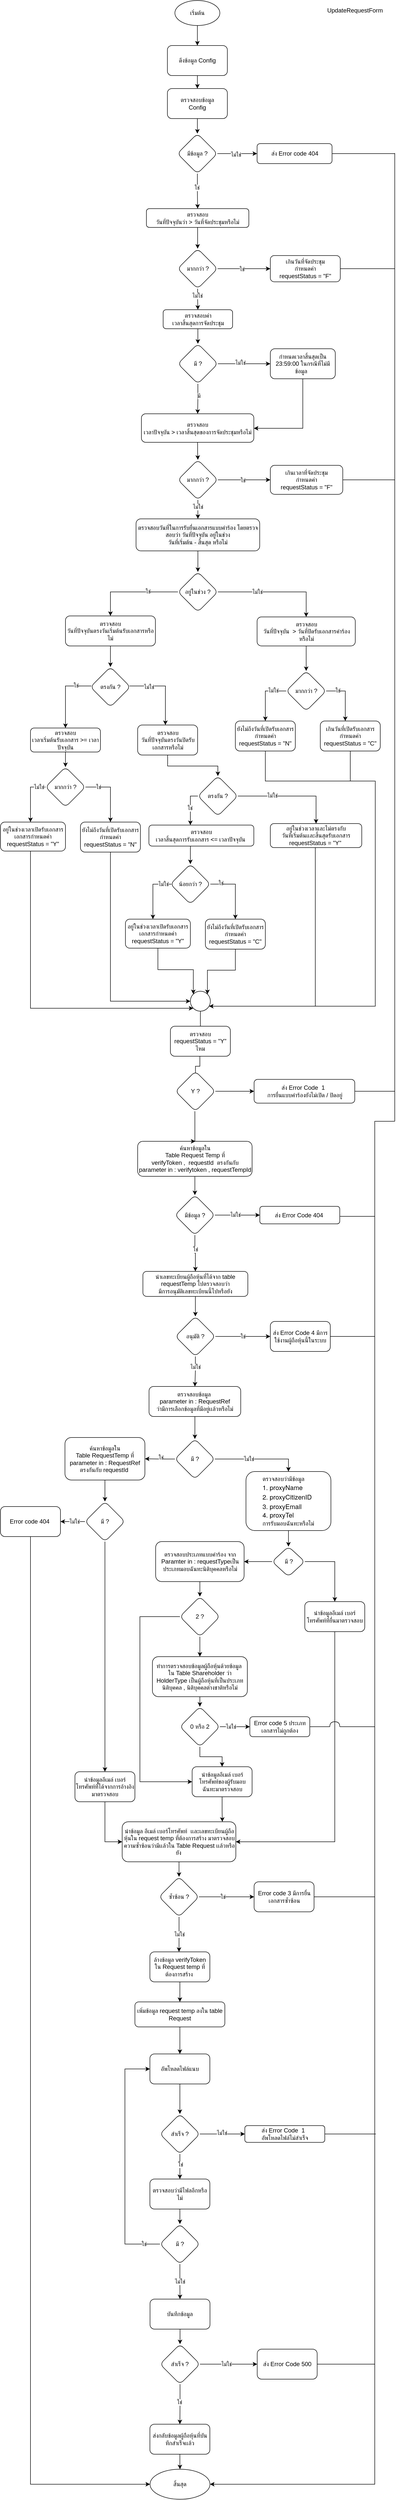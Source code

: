 <mxfile version="20.3.7" type="github" pages="2">
  <diagram id="VSPdkyaA-r9_W4nAyfyy" name="หน้า-1">
    <mxGraphModel dx="1113" dy="655" grid="1" gridSize="10" guides="1" tooltips="1" connect="1" arrows="1" fold="1" page="1" pageScale="1" pageWidth="827" pageHeight="1169" math="0" shadow="0">
      <root>
        <mxCell id="0" />
        <mxCell id="1" parent="0" />
        <mxCell id="itd64RHTtm4jQYPxFAOI-216" value="" style="group" vertex="1" connectable="0" parent="1">
          <mxGeometry x="18" y="40" width="780" height="2390" as="geometry" />
        </mxCell>
        <mxCell id="itd64RHTtm4jQYPxFAOI-217" value="เริ่มต้น" style="ellipse;whiteSpace=wrap;html=1;" vertex="1" parent="itd64RHTtm4jQYPxFAOI-216">
          <mxGeometry x="349" width="90" height="50" as="geometry" />
        </mxCell>
        <mxCell id="itd64RHTtm4jQYPxFAOI-218" value="ดึงข้อมูล Config" style="rounded=1;whiteSpace=wrap;html=1;" vertex="1" parent="itd64RHTtm4jQYPxFAOI-216">
          <mxGeometry x="334" y="90" width="120" height="60" as="geometry" />
        </mxCell>
        <mxCell id="itd64RHTtm4jQYPxFAOI-219" value="" style="edgeStyle=orthogonalEdgeStyle;rounded=0;orthogonalLoop=1;jettySize=auto;html=1;" edge="1" parent="itd64RHTtm4jQYPxFAOI-216" source="itd64RHTtm4jQYPxFAOI-217" target="itd64RHTtm4jQYPxFAOI-218">
          <mxGeometry relative="1" as="geometry" />
        </mxCell>
        <mxCell id="itd64RHTtm4jQYPxFAOI-220" value="ตรวจสอบ&lt;br&gt;วันที่ปัจจุบันว่า &amp;gt; วันที่จัดประชุมหรือไม่" style="rounded=1;whiteSpace=wrap;html=1;" vertex="1" parent="itd64RHTtm4jQYPxFAOI-216">
          <mxGeometry x="292" y="416" width="205" height="37.5" as="geometry" />
        </mxCell>
        <mxCell id="itd64RHTtm4jQYPxFAOI-221" value="มากกว่า ?" style="rhombus;whiteSpace=wrap;html=1;rounded=1;" vertex="1" parent="itd64RHTtm4jQYPxFAOI-216">
          <mxGeometry x="354.5" y="496" width="80" height="80" as="geometry" />
        </mxCell>
        <mxCell id="itd64RHTtm4jQYPxFAOI-222" value="" style="edgeStyle=orthogonalEdgeStyle;rounded=0;orthogonalLoop=1;jettySize=auto;html=1;" edge="1" parent="itd64RHTtm4jQYPxFAOI-216" source="itd64RHTtm4jQYPxFAOI-220" target="itd64RHTtm4jQYPxFAOI-221">
          <mxGeometry relative="1" as="geometry" />
        </mxCell>
        <mxCell id="itd64RHTtm4jQYPxFAOI-223" value="ตรวจสอบค่า&lt;br&gt;เวลาสิ้นสุดการจัดประชุม" style="whiteSpace=wrap;html=1;rounded=1;" vertex="1" parent="itd64RHTtm4jQYPxFAOI-216">
          <mxGeometry x="325.5" y="618" width="139" height="38" as="geometry" />
        </mxCell>
        <mxCell id="itd64RHTtm4jQYPxFAOI-224" value="" style="edgeStyle=orthogonalEdgeStyle;rounded=0;orthogonalLoop=1;jettySize=auto;html=1;" edge="1" parent="itd64RHTtm4jQYPxFAOI-216" source="itd64RHTtm4jQYPxFAOI-221" target="itd64RHTtm4jQYPxFAOI-223">
          <mxGeometry relative="1" as="geometry" />
        </mxCell>
        <mxCell id="itd64RHTtm4jQYPxFAOI-225" value="ไม่ใช่" style="edgeLabel;html=1;align=center;verticalAlign=middle;resizable=0;points=[];" vertex="1" connectable="0" parent="itd64RHTtm4jQYPxFAOI-224">
          <mxGeometry x="-0.342" y="-1" relative="1" as="geometry">
            <mxPoint as="offset" />
          </mxGeometry>
        </mxCell>
        <mxCell id="itd64RHTtm4jQYPxFAOI-226" value="เกินวันที่จัดประชุม&lt;br&gt;กำหนดค่า &lt;br&gt;requestStatus = &quot;F&quot;" style="whiteSpace=wrap;html=1;rounded=1;" vertex="1" parent="itd64RHTtm4jQYPxFAOI-216">
          <mxGeometry x="540" y="509.75" width="140" height="52.5" as="geometry" />
        </mxCell>
        <mxCell id="itd64RHTtm4jQYPxFAOI-227" value="" style="edgeStyle=orthogonalEdgeStyle;rounded=0;orthogonalLoop=1;jettySize=auto;html=1;" edge="1" parent="itd64RHTtm4jQYPxFAOI-216" source="itd64RHTtm4jQYPxFAOI-221" target="itd64RHTtm4jQYPxFAOI-226">
          <mxGeometry relative="1" as="geometry" />
        </mxCell>
        <mxCell id="itd64RHTtm4jQYPxFAOI-228" value="ใช่" style="edgeLabel;html=1;align=center;verticalAlign=middle;resizable=0;points=[];" vertex="1" connectable="0" parent="itd64RHTtm4jQYPxFAOI-227">
          <mxGeometry x="-0.089" y="-1" relative="1" as="geometry">
            <mxPoint as="offset" />
          </mxGeometry>
        </mxCell>
        <mxCell id="itd64RHTtm4jQYPxFAOI-229" value="มี ?" style="rhombus;whiteSpace=wrap;html=1;rounded=1;" vertex="1" parent="itd64RHTtm4jQYPxFAOI-216">
          <mxGeometry x="355" y="686" width="80" height="80" as="geometry" />
        </mxCell>
        <mxCell id="itd64RHTtm4jQYPxFAOI-230" value="" style="edgeStyle=orthogonalEdgeStyle;rounded=0;orthogonalLoop=1;jettySize=auto;html=1;" edge="1" parent="itd64RHTtm4jQYPxFAOI-216" source="itd64RHTtm4jQYPxFAOI-223" target="itd64RHTtm4jQYPxFAOI-229">
          <mxGeometry relative="1" as="geometry" />
        </mxCell>
        <mxCell id="itd64RHTtm4jQYPxFAOI-231" value="กำหนดเวลาสิ้นสุดเป็น&lt;br&gt;23:59:00 ในกรณีที่ไม่มีข้อมูล&amp;nbsp;&amp;nbsp;" style="whiteSpace=wrap;html=1;rounded=1;" vertex="1" parent="itd64RHTtm4jQYPxFAOI-216">
          <mxGeometry x="540" y="696" width="130" height="60" as="geometry" />
        </mxCell>
        <mxCell id="itd64RHTtm4jQYPxFAOI-232" value="" style="edgeStyle=orthogonalEdgeStyle;rounded=0;orthogonalLoop=1;jettySize=auto;html=1;" edge="1" parent="itd64RHTtm4jQYPxFAOI-216" source="itd64RHTtm4jQYPxFAOI-229" target="itd64RHTtm4jQYPxFAOI-231">
          <mxGeometry relative="1" as="geometry" />
        </mxCell>
        <mxCell id="itd64RHTtm4jQYPxFAOI-233" value="ไม่ใช่" style="edgeLabel;html=1;align=center;verticalAlign=middle;resizable=0;points=[];" vertex="1" connectable="0" parent="itd64RHTtm4jQYPxFAOI-232">
          <mxGeometry x="-0.145" y="2" relative="1" as="geometry">
            <mxPoint as="offset" />
          </mxGeometry>
        </mxCell>
        <mxCell id="itd64RHTtm4jQYPxFAOI-234" value="ตรวจสอบ&lt;br&gt;เวลาปัจจุบัน &amp;gt; เวลาสิ้นสุดของการจัดประชุมหรือไม่" style="whiteSpace=wrap;html=1;rounded=1;" vertex="1" parent="itd64RHTtm4jQYPxFAOI-216">
          <mxGeometry x="282" y="826" width="225" height="57" as="geometry" />
        </mxCell>
        <mxCell id="itd64RHTtm4jQYPxFAOI-235" value="" style="edgeStyle=orthogonalEdgeStyle;rounded=0;orthogonalLoop=1;jettySize=auto;html=1;" edge="1" parent="itd64RHTtm4jQYPxFAOI-216" source="itd64RHTtm4jQYPxFAOI-229" target="itd64RHTtm4jQYPxFAOI-234">
          <mxGeometry relative="1" as="geometry" />
        </mxCell>
        <mxCell id="itd64RHTtm4jQYPxFAOI-236" value="มี" style="edgeLabel;html=1;align=center;verticalAlign=middle;resizable=0;points=[];" vertex="1" connectable="0" parent="itd64RHTtm4jQYPxFAOI-235">
          <mxGeometry x="-0.203" y="2" relative="1" as="geometry">
            <mxPoint as="offset" />
          </mxGeometry>
        </mxCell>
        <mxCell id="itd64RHTtm4jQYPxFAOI-237" style="edgeStyle=orthogonalEdgeStyle;rounded=0;orthogonalLoop=1;jettySize=auto;html=1;" edge="1" parent="itd64RHTtm4jQYPxFAOI-216" source="itd64RHTtm4jQYPxFAOI-231" target="itd64RHTtm4jQYPxFAOI-234">
          <mxGeometry relative="1" as="geometry">
            <Array as="points">
              <mxPoint x="605" y="855" />
            </Array>
          </mxGeometry>
        </mxCell>
        <mxCell id="itd64RHTtm4jQYPxFAOI-238" value="มากกว่า ?" style="rhombus;whiteSpace=wrap;html=1;rounded=1;" vertex="1" parent="itd64RHTtm4jQYPxFAOI-216">
          <mxGeometry x="355" y="918" width="80" height="80" as="geometry" />
        </mxCell>
        <mxCell id="itd64RHTtm4jQYPxFAOI-239" value="" style="edgeStyle=orthogonalEdgeStyle;rounded=0;orthogonalLoop=1;jettySize=auto;html=1;" edge="1" parent="itd64RHTtm4jQYPxFAOI-216" source="itd64RHTtm4jQYPxFAOI-234" target="itd64RHTtm4jQYPxFAOI-238">
          <mxGeometry relative="1" as="geometry" />
        </mxCell>
        <mxCell id="itd64RHTtm4jQYPxFAOI-240" style="edgeStyle=orthogonalEdgeStyle;rounded=0;orthogonalLoop=1;jettySize=auto;html=1;endArrow=none;endFill=0;" edge="1" parent="itd64RHTtm4jQYPxFAOI-216" source="itd64RHTtm4jQYPxFAOI-241">
          <mxGeometry relative="1" as="geometry">
            <mxPoint x="789" y="958" as="targetPoint" />
          </mxGeometry>
        </mxCell>
        <mxCell id="itd64RHTtm4jQYPxFAOI-241" value="เกินเวลาที่จัดประชุม&lt;br&gt;กำหนดค่า&lt;br&gt;requestStatus = &quot;F&quot;" style="whiteSpace=wrap;html=1;rounded=1;" vertex="1" parent="itd64RHTtm4jQYPxFAOI-216">
          <mxGeometry x="540" y="929" width="145" height="58" as="geometry" />
        </mxCell>
        <mxCell id="itd64RHTtm4jQYPxFAOI-242" value="" style="edgeStyle=orthogonalEdgeStyle;rounded=0;orthogonalLoop=1;jettySize=auto;html=1;" edge="1" parent="itd64RHTtm4jQYPxFAOI-216" source="itd64RHTtm4jQYPxFAOI-238" target="itd64RHTtm4jQYPxFAOI-241">
          <mxGeometry relative="1" as="geometry" />
        </mxCell>
        <mxCell id="itd64RHTtm4jQYPxFAOI-243" value="ใช่" style="edgeLabel;html=1;align=center;verticalAlign=middle;resizable=0;points=[];" vertex="1" connectable="0" parent="itd64RHTtm4jQYPxFAOI-242">
          <mxGeometry x="-0.058" y="-1" relative="1" as="geometry">
            <mxPoint as="offset" />
          </mxGeometry>
        </mxCell>
        <mxCell id="itd64RHTtm4jQYPxFAOI-244" value="&lt;meta charset=&quot;utf-8&quot;&gt;&lt;span style=&quot;color: rgb(0, 0, 0); font-family: Helvetica; font-size: 12px; font-style: normal; font-variant-ligatures: normal; font-variant-caps: normal; font-weight: 400; letter-spacing: normal; orphans: 2; text-align: center; text-indent: 0px; text-transform: none; widows: 2; word-spacing: 0px; -webkit-text-stroke-width: 0px; background-color: rgb(248, 249, 250); text-decoration-thickness: initial; text-decoration-style: initial; text-decoration-color: initial; float: none; display: inline !important;&quot;&gt;ตรวจสอบวันที่ในการรับยื่นเอกสารแบบคำร้อง โดยตรวจสอบว่า วันที่ปัจจุบัน อยู่ในช่วง&lt;/span&gt;&lt;br style=&quot;color: rgb(0, 0, 0); font-family: Helvetica; font-size: 12px; font-style: normal; font-variant-ligatures: normal; font-variant-caps: normal; font-weight: 400; letter-spacing: normal; orphans: 2; text-align: center; text-indent: 0px; text-transform: none; widows: 2; word-spacing: 0px; -webkit-text-stroke-width: 0px; background-color: rgb(248, 249, 250); text-decoration-thickness: initial; text-decoration-style: initial; text-decoration-color: initial;&quot;&gt;&lt;span style=&quot;color: rgb(0, 0, 0); font-family: Helvetica; font-size: 12px; font-style: normal; font-variant-ligatures: normal; font-variant-caps: normal; font-weight: 400; letter-spacing: normal; orphans: 2; text-align: center; text-indent: 0px; text-transform: none; widows: 2; word-spacing: 0px; -webkit-text-stroke-width: 0px; background-color: rgb(248, 249, 250); text-decoration-thickness: initial; text-decoration-style: initial; text-decoration-color: initial; float: none; display: inline !important;&quot;&gt;วันที่เริ่มต้น - สิ้นสุด หรือไม่&lt;/span&gt;" style="whiteSpace=wrap;html=1;rounded=1;" vertex="1" parent="itd64RHTtm4jQYPxFAOI-216">
          <mxGeometry x="271.25" y="1036" width="247.5" height="64" as="geometry" />
        </mxCell>
        <mxCell id="itd64RHTtm4jQYPxFAOI-245" value="" style="edgeStyle=orthogonalEdgeStyle;rounded=0;orthogonalLoop=1;jettySize=auto;html=1;" edge="1" parent="itd64RHTtm4jQYPxFAOI-216" source="itd64RHTtm4jQYPxFAOI-238" target="itd64RHTtm4jQYPxFAOI-244">
          <mxGeometry relative="1" as="geometry" />
        </mxCell>
        <mxCell id="itd64RHTtm4jQYPxFAOI-246" value="ไม่ใช่" style="edgeLabel;html=1;align=center;verticalAlign=middle;resizable=0;points=[];" vertex="1" connectable="0" parent="itd64RHTtm4jQYPxFAOI-245">
          <mxGeometry x="-0.317" relative="1" as="geometry">
            <mxPoint y="1" as="offset" />
          </mxGeometry>
        </mxCell>
        <mxCell id="itd64RHTtm4jQYPxFAOI-247" value="ตรวจสอบข้อมูล &lt;br&gt;Config" style="whiteSpace=wrap;html=1;rounded=1;glass=0;strokeWidth=1;shadow=0;" vertex="1" parent="itd64RHTtm4jQYPxFAOI-216">
          <mxGeometry x="334" y="176" width="120" height="60" as="geometry" />
        </mxCell>
        <mxCell id="itd64RHTtm4jQYPxFAOI-248" value="" style="edgeStyle=orthogonalEdgeStyle;rounded=0;orthogonalLoop=1;jettySize=auto;html=1;entryX=0.5;entryY=0;entryDx=0;entryDy=0;" edge="1" parent="itd64RHTtm4jQYPxFAOI-216" source="itd64RHTtm4jQYPxFAOI-218" target="itd64RHTtm4jQYPxFAOI-247">
          <mxGeometry relative="1" as="geometry" />
        </mxCell>
        <mxCell id="itd64RHTtm4jQYPxFAOI-249" value="มีข้อมูล ?" style="rhombus;whiteSpace=wrap;html=1;rounded=1;glass=0;strokeWidth=1;shadow=0;" vertex="1" parent="itd64RHTtm4jQYPxFAOI-216">
          <mxGeometry x="354" y="266" width="80" height="80" as="geometry" />
        </mxCell>
        <mxCell id="itd64RHTtm4jQYPxFAOI-250" value="" style="edgeStyle=orthogonalEdgeStyle;rounded=0;orthogonalLoop=1;jettySize=auto;html=1;" edge="1" parent="itd64RHTtm4jQYPxFAOI-216" source="itd64RHTtm4jQYPxFAOI-247" target="itd64RHTtm4jQYPxFAOI-249">
          <mxGeometry relative="1" as="geometry" />
        </mxCell>
        <mxCell id="itd64RHTtm4jQYPxFAOI-251" value="ส่ง Error code 404" style="whiteSpace=wrap;html=1;rounded=1;glass=0;strokeWidth=1;shadow=0;" vertex="1" parent="itd64RHTtm4jQYPxFAOI-216">
          <mxGeometry x="513.5" y="286" width="150" height="40" as="geometry" />
        </mxCell>
        <mxCell id="itd64RHTtm4jQYPxFAOI-252" value="" style="edgeStyle=orthogonalEdgeStyle;rounded=0;orthogonalLoop=1;jettySize=auto;html=1;" edge="1" parent="itd64RHTtm4jQYPxFAOI-216" source="itd64RHTtm4jQYPxFAOI-249" target="itd64RHTtm4jQYPxFAOI-251">
          <mxGeometry relative="1" as="geometry" />
        </mxCell>
        <mxCell id="itd64RHTtm4jQYPxFAOI-253" value="ไม่ใช่" style="edgeLabel;html=1;align=center;verticalAlign=middle;resizable=0;points=[];" vertex="1" connectable="0" parent="itd64RHTtm4jQYPxFAOI-252">
          <mxGeometry x="-0.08" y="-2" relative="1" as="geometry">
            <mxPoint as="offset" />
          </mxGeometry>
        </mxCell>
        <mxCell id="itd64RHTtm4jQYPxFAOI-254" value="" style="edgeStyle=orthogonalEdgeStyle;rounded=0;orthogonalLoop=1;jettySize=auto;html=1;" edge="1" parent="itd64RHTtm4jQYPxFAOI-216" source="itd64RHTtm4jQYPxFAOI-249" target="itd64RHTtm4jQYPxFAOI-220">
          <mxGeometry relative="1" as="geometry">
            <mxPoint x="394" y="414" as="targetPoint" />
          </mxGeometry>
        </mxCell>
        <mxCell id="itd64RHTtm4jQYPxFAOI-255" value="ใช่" style="edgeLabel;html=1;align=center;verticalAlign=middle;resizable=0;points=[];" vertex="1" connectable="0" parent="itd64RHTtm4jQYPxFAOI-254">
          <mxGeometry x="-0.209" y="-1" relative="1" as="geometry">
            <mxPoint as="offset" />
          </mxGeometry>
        </mxCell>
        <mxCell id="itd64RHTtm4jQYPxFAOI-256" value="อยู่ในช่วง ?" style="rhombus;whiteSpace=wrap;html=1;rounded=1;" vertex="1" parent="itd64RHTtm4jQYPxFAOI-216">
          <mxGeometry x="355" y="1142" width="80" height="80" as="geometry" />
        </mxCell>
        <mxCell id="itd64RHTtm4jQYPxFAOI-257" value="" style="edgeStyle=orthogonalEdgeStyle;rounded=0;orthogonalLoop=1;jettySize=auto;html=1;" edge="1" parent="itd64RHTtm4jQYPxFAOI-216" source="itd64RHTtm4jQYPxFAOI-244" target="itd64RHTtm4jQYPxFAOI-256">
          <mxGeometry relative="1" as="geometry" />
        </mxCell>
        <mxCell id="itd64RHTtm4jQYPxFAOI-258" value="ตรวจสอบ&lt;br&gt;วันที่ปัจจุบัน&amp;nbsp; &amp;gt; วันที่ปิดรับเอกสารคำร้อง&lt;br&gt;หรือไม่" style="whiteSpace=wrap;html=1;rounded=1;" vertex="1" parent="itd64RHTtm4jQYPxFAOI-216">
          <mxGeometry x="513.5" y="1232" width="196.5" height="58" as="geometry" />
        </mxCell>
        <mxCell id="itd64RHTtm4jQYPxFAOI-259" value="" style="edgeStyle=orthogonalEdgeStyle;rounded=0;orthogonalLoop=1;jettySize=auto;html=1;" edge="1" parent="itd64RHTtm4jQYPxFAOI-216" source="itd64RHTtm4jQYPxFAOI-256" target="itd64RHTtm4jQYPxFAOI-258">
          <mxGeometry relative="1" as="geometry" />
        </mxCell>
        <mxCell id="itd64RHTtm4jQYPxFAOI-260" value="ไม่ใช่" style="edgeLabel;html=1;align=center;verticalAlign=middle;resizable=0;points=[];" vertex="1" connectable="0" parent="itd64RHTtm4jQYPxFAOI-259">
          <mxGeometry x="-0.069" y="1" relative="1" as="geometry">
            <mxPoint x="-27" y="1" as="offset" />
          </mxGeometry>
        </mxCell>
        <mxCell id="itd64RHTtm4jQYPxFAOI-261" value="มากกว่า ?" style="rhombus;whiteSpace=wrap;html=1;rounded=1;" vertex="1" parent="itd64RHTtm4jQYPxFAOI-216">
          <mxGeometry x="571.75" y="1340" width="80" height="80" as="geometry" />
        </mxCell>
        <mxCell id="itd64RHTtm4jQYPxFAOI-262" value="" style="edgeStyle=orthogonalEdgeStyle;rounded=0;orthogonalLoop=1;jettySize=auto;html=1;" edge="1" parent="itd64RHTtm4jQYPxFAOI-216" source="itd64RHTtm4jQYPxFAOI-258" target="itd64RHTtm4jQYPxFAOI-261">
          <mxGeometry relative="1" as="geometry" />
        </mxCell>
        <mxCell id="itd64RHTtm4jQYPxFAOI-263" style="edgeStyle=orthogonalEdgeStyle;rounded=0;orthogonalLoop=1;jettySize=auto;html=1;endArrow=none;endFill=0;" edge="1" parent="itd64RHTtm4jQYPxFAOI-216" source="itd64RHTtm4jQYPxFAOI-264">
          <mxGeometry relative="1" as="geometry">
            <mxPoint x="630" y="2000" as="targetPoint" />
            <Array as="points">
              <mxPoint x="530" y="1560" />
              <mxPoint x="750" y="1560" />
              <mxPoint x="750" y="2010" />
              <mxPoint x="630" y="2010" />
            </Array>
          </mxGeometry>
        </mxCell>
        <mxCell id="itd64RHTtm4jQYPxFAOI-264" value="ยังไม่ถึงวันที่เปิดรับเอกสารกำหนดค่า&lt;br&gt;requestStatus = &quot;N&quot;" style="whiteSpace=wrap;html=1;rounded=1;" vertex="1" parent="itd64RHTtm4jQYPxFAOI-216">
          <mxGeometry x="470" y="1440" width="120" height="60" as="geometry" />
        </mxCell>
        <mxCell id="itd64RHTtm4jQYPxFAOI-265" value="" style="edgeStyle=orthogonalEdgeStyle;rounded=0;orthogonalLoop=1;jettySize=auto;html=1;entryX=0.5;entryY=0;entryDx=0;entryDy=0;" edge="1" parent="itd64RHTtm4jQYPxFAOI-216" source="itd64RHTtm4jQYPxFAOI-261" target="itd64RHTtm4jQYPxFAOI-264">
          <mxGeometry relative="1" as="geometry">
            <Array as="points">
              <mxPoint x="530" y="1380" />
            </Array>
          </mxGeometry>
        </mxCell>
        <mxCell id="itd64RHTtm4jQYPxFAOI-266" value="ไม่ใช่" style="edgeLabel;html=1;align=center;verticalAlign=middle;resizable=0;points=[];" vertex="1" connectable="0" parent="itd64RHTtm4jQYPxFAOI-265">
          <mxGeometry x="-0.484" y="-1" relative="1" as="geometry">
            <mxPoint as="offset" />
          </mxGeometry>
        </mxCell>
        <mxCell id="itd64RHTtm4jQYPxFAOI-267" style="edgeStyle=orthogonalEdgeStyle;rounded=0;orthogonalLoop=1;jettySize=auto;html=1;endArrow=none;endFill=0;" edge="1" parent="itd64RHTtm4jQYPxFAOI-216" source="itd64RHTtm4jQYPxFAOI-268">
          <mxGeometry relative="1" as="geometry">
            <mxPoint x="700" y="1560" as="targetPoint" />
          </mxGeometry>
        </mxCell>
        <mxCell id="itd64RHTtm4jQYPxFAOI-268" value="เกินวันที่เปิดรับเอกสาร&lt;br&gt;กำหนดค่า&lt;br&gt;requestStatus = &quot;C&quot;" style="whiteSpace=wrap;html=1;rounded=1;" vertex="1" parent="itd64RHTtm4jQYPxFAOI-216">
          <mxGeometry x="640" y="1440" width="120" height="60" as="geometry" />
        </mxCell>
        <mxCell id="itd64RHTtm4jQYPxFAOI-269" value="" style="edgeStyle=orthogonalEdgeStyle;rounded=0;orthogonalLoop=1;jettySize=auto;html=1;" edge="1" parent="itd64RHTtm4jQYPxFAOI-216" source="itd64RHTtm4jQYPxFAOI-261" target="itd64RHTtm4jQYPxFAOI-268">
          <mxGeometry relative="1" as="geometry">
            <Array as="points">
              <mxPoint x="690" y="1380" />
            </Array>
          </mxGeometry>
        </mxCell>
        <mxCell id="itd64RHTtm4jQYPxFAOI-270" value="ใช่" style="edgeLabel;html=1;align=center;verticalAlign=middle;resizable=0;points=[];" vertex="1" connectable="0" parent="itd64RHTtm4jQYPxFAOI-269">
          <mxGeometry x="-0.537" y="1" relative="1" as="geometry">
            <mxPoint as="offset" />
          </mxGeometry>
        </mxCell>
        <mxCell id="itd64RHTtm4jQYPxFAOI-271" value="ตรวจสอบ&lt;br&gt;วันที่ปัจจุบันตรงวันเริ่มต้นรับเอกสารหรือไม่" style="whiteSpace=wrap;html=1;rounded=1;" vertex="1" parent="itd64RHTtm4jQYPxFAOI-216">
          <mxGeometry x="130" y="1230" width="180" height="60" as="geometry" />
        </mxCell>
        <mxCell id="itd64RHTtm4jQYPxFAOI-272" value="" style="edgeStyle=orthogonalEdgeStyle;rounded=0;orthogonalLoop=1;jettySize=auto;html=1;" edge="1" parent="itd64RHTtm4jQYPxFAOI-216" source="itd64RHTtm4jQYPxFAOI-256" target="itd64RHTtm4jQYPxFAOI-271">
          <mxGeometry relative="1" as="geometry" />
        </mxCell>
        <mxCell id="itd64RHTtm4jQYPxFAOI-273" value="ใช่" style="edgeLabel;html=1;align=center;verticalAlign=middle;resizable=0;points=[];" vertex="1" connectable="0" parent="itd64RHTtm4jQYPxFAOI-272">
          <mxGeometry x="-0.355" y="-1" relative="1" as="geometry">
            <mxPoint x="-1" as="offset" />
          </mxGeometry>
        </mxCell>
        <mxCell id="itd64RHTtm4jQYPxFAOI-274" value="ตรงกัน ?" style="rhombus;whiteSpace=wrap;html=1;rounded=1;" vertex="1" parent="itd64RHTtm4jQYPxFAOI-216">
          <mxGeometry x="180" y="1332" width="80" height="80" as="geometry" />
        </mxCell>
        <mxCell id="itd64RHTtm4jQYPxFAOI-275" value="" style="edgeStyle=orthogonalEdgeStyle;rounded=0;orthogonalLoop=1;jettySize=auto;html=1;" edge="1" parent="itd64RHTtm4jQYPxFAOI-216" source="itd64RHTtm4jQYPxFAOI-271" target="itd64RHTtm4jQYPxFAOI-274">
          <mxGeometry relative="1" as="geometry" />
        </mxCell>
        <mxCell id="itd64RHTtm4jQYPxFAOI-276" value="ตรวจสอบ&lt;br&gt;เวลาเริ่มต้นรับเอกสาร &amp;gt;= เวลาปัจจุบัน" style="whiteSpace=wrap;html=1;rounded=1;" vertex="1" parent="itd64RHTtm4jQYPxFAOI-216">
          <mxGeometry x="60" y="1454" width="140" height="48" as="geometry" />
        </mxCell>
        <mxCell id="itd64RHTtm4jQYPxFAOI-277" value="" style="edgeStyle=orthogonalEdgeStyle;rounded=0;orthogonalLoop=1;jettySize=auto;html=1;" edge="1" parent="itd64RHTtm4jQYPxFAOI-216" source="itd64RHTtm4jQYPxFAOI-274" target="itd64RHTtm4jQYPxFAOI-276">
          <mxGeometry relative="1" as="geometry">
            <Array as="points">
              <mxPoint x="130" y="1370" />
            </Array>
          </mxGeometry>
        </mxCell>
        <mxCell id="itd64RHTtm4jQYPxFAOI-278" value="ใช่" style="edgeLabel;html=1;align=center;verticalAlign=middle;resizable=0;points=[];" vertex="1" connectable="0" parent="itd64RHTtm4jQYPxFAOI-277">
          <mxGeometry x="-0.541" y="-1" relative="1" as="geometry">
            <mxPoint as="offset" />
          </mxGeometry>
        </mxCell>
        <mxCell id="itd64RHTtm4jQYPxFAOI-279" value="ตรวจสอบ&lt;br&gt;วันที่ปัจจุบันตรงวันปิดรับเอกสารหรือไม่" style="whiteSpace=wrap;html=1;rounded=1;" vertex="1" parent="itd64RHTtm4jQYPxFAOI-216">
          <mxGeometry x="274.5" y="1448" width="120" height="60" as="geometry" />
        </mxCell>
        <mxCell id="itd64RHTtm4jQYPxFAOI-280" value="" style="edgeStyle=orthogonalEdgeStyle;rounded=0;orthogonalLoop=1;jettySize=auto;html=1;" edge="1" parent="itd64RHTtm4jQYPxFAOI-216" source="itd64RHTtm4jQYPxFAOI-274" target="itd64RHTtm4jQYPxFAOI-279">
          <mxGeometry relative="1" as="geometry">
            <Array as="points">
              <mxPoint x="330" y="1370" />
            </Array>
          </mxGeometry>
        </mxCell>
        <mxCell id="itd64RHTtm4jQYPxFAOI-281" value="ไม่ใช่" style="edgeLabel;html=1;align=center;verticalAlign=middle;resizable=0;points=[];" vertex="1" connectable="0" parent="itd64RHTtm4jQYPxFAOI-280">
          <mxGeometry x="-0.626" y="1" relative="1" as="geometry">
            <mxPoint x="11" y="3" as="offset" />
          </mxGeometry>
        </mxCell>
        <mxCell id="itd64RHTtm4jQYPxFAOI-282" value="มากกว่า ?" style="rhombus;whiteSpace=wrap;html=1;rounded=1;" vertex="1" parent="itd64RHTtm4jQYPxFAOI-216">
          <mxGeometry x="90" y="1532" width="80" height="80" as="geometry" />
        </mxCell>
        <mxCell id="itd64RHTtm4jQYPxFAOI-283" value="" style="edgeStyle=orthogonalEdgeStyle;rounded=0;orthogonalLoop=1;jettySize=auto;html=1;" edge="1" parent="itd64RHTtm4jQYPxFAOI-216" source="itd64RHTtm4jQYPxFAOI-276" target="itd64RHTtm4jQYPxFAOI-282">
          <mxGeometry relative="1" as="geometry" />
        </mxCell>
        <mxCell id="itd64RHTtm4jQYPxFAOI-284" value="อยู่ในช่วงเวลาเปิดรับเอกสารเอกสารกำหนดค่า&lt;br&gt;requestStatus = &quot;Y&quot;" style="whiteSpace=wrap;html=1;rounded=1;" vertex="1" parent="itd64RHTtm4jQYPxFAOI-216">
          <mxGeometry y="1642" width="130" height="58" as="geometry" />
        </mxCell>
        <mxCell id="itd64RHTtm4jQYPxFAOI-285" value="" style="edgeStyle=orthogonalEdgeStyle;rounded=0;orthogonalLoop=1;jettySize=auto;html=1;" edge="1" parent="itd64RHTtm4jQYPxFAOI-216" source="itd64RHTtm4jQYPxFAOI-282" target="itd64RHTtm4jQYPxFAOI-284">
          <mxGeometry relative="1" as="geometry">
            <Array as="points">
              <mxPoint x="60" y="1572" />
            </Array>
          </mxGeometry>
        </mxCell>
        <mxCell id="itd64RHTtm4jQYPxFAOI-286" value="ไม่ใช่" style="edgeLabel;html=1;align=center;verticalAlign=middle;resizable=0;points=[];" vertex="1" connectable="0" parent="itd64RHTtm4jQYPxFAOI-285">
          <mxGeometry x="-0.606" relative="1" as="geometry">
            <mxPoint x="6" as="offset" />
          </mxGeometry>
        </mxCell>
        <mxCell id="itd64RHTtm4jQYPxFAOI-287" value="ยังไม่ถึงวันที่เปิดรับเอกสารกำหนดค่า&lt;br&gt;requestStatus = &quot;N&quot;" style="whiteSpace=wrap;html=1;rounded=1;" vertex="1" parent="itd64RHTtm4jQYPxFAOI-216">
          <mxGeometry x="160" y="1642" width="120" height="60" as="geometry" />
        </mxCell>
        <mxCell id="itd64RHTtm4jQYPxFAOI-288" value="" style="edgeStyle=orthogonalEdgeStyle;rounded=0;orthogonalLoop=1;jettySize=auto;html=1;" edge="1" parent="itd64RHTtm4jQYPxFAOI-216" source="itd64RHTtm4jQYPxFAOI-282" target="itd64RHTtm4jQYPxFAOI-287">
          <mxGeometry relative="1" as="geometry">
            <Array as="points">
              <mxPoint x="220" y="1572" />
            </Array>
          </mxGeometry>
        </mxCell>
        <mxCell id="itd64RHTtm4jQYPxFAOI-289" value="ใช่" style="edgeLabel;html=1;align=center;verticalAlign=middle;resizable=0;points=[];" vertex="1" connectable="0" parent="itd64RHTtm4jQYPxFAOI-288">
          <mxGeometry x="-0.569" relative="1" as="geometry">
            <mxPoint as="offset" />
          </mxGeometry>
        </mxCell>
        <mxCell id="itd64RHTtm4jQYPxFAOI-290" value="ตรงกัน ?" style="rhombus;whiteSpace=wrap;html=1;rounded=1;" vertex="1" parent="itd64RHTtm4jQYPxFAOI-216">
          <mxGeometry x="395" y="1550" width="80" height="80" as="geometry" />
        </mxCell>
        <mxCell id="itd64RHTtm4jQYPxFAOI-291" value="" style="edgeStyle=orthogonalEdgeStyle;rounded=0;orthogonalLoop=1;jettySize=auto;html=1;" edge="1" parent="itd64RHTtm4jQYPxFAOI-216" source="itd64RHTtm4jQYPxFAOI-279" target="itd64RHTtm4jQYPxFAOI-290">
          <mxGeometry relative="1" as="geometry">
            <Array as="points">
              <mxPoint x="334" y="1530" />
              <mxPoint x="435" y="1530" />
            </Array>
          </mxGeometry>
        </mxCell>
        <mxCell id="itd64RHTtm4jQYPxFAOI-292" value="อยู่ในช่วงเวลาและไม่ตรงกับ&lt;br&gt;วันที่เริ่มต้นเเละสิ้นสุดรับเอกสาร&lt;br&gt;requestStatus = &quot;Y&quot;&amp;nbsp;" style="whiteSpace=wrap;html=1;rounded=1;" vertex="1" parent="itd64RHTtm4jQYPxFAOI-216">
          <mxGeometry x="540" y="1645" width="183" height="48" as="geometry" />
        </mxCell>
        <mxCell id="itd64RHTtm4jQYPxFAOI-293" value="" style="edgeStyle=orthogonalEdgeStyle;rounded=0;orthogonalLoop=1;jettySize=auto;html=1;" edge="1" parent="itd64RHTtm4jQYPxFAOI-216" source="itd64RHTtm4jQYPxFAOI-290" target="itd64RHTtm4jQYPxFAOI-292">
          <mxGeometry relative="1" as="geometry" />
        </mxCell>
        <mxCell id="itd64RHTtm4jQYPxFAOI-294" value="ไม่ใช่" style="edgeLabel;html=1;align=center;verticalAlign=middle;resizable=0;points=[];" vertex="1" connectable="0" parent="itd64RHTtm4jQYPxFAOI-293">
          <mxGeometry x="-0.353" y="1" relative="1" as="geometry">
            <mxPoint as="offset" />
          </mxGeometry>
        </mxCell>
        <mxCell id="itd64RHTtm4jQYPxFAOI-295" value="ตรวจสอบ&lt;br&gt;เวลาสิ้นสุดการรับเอกสาร &amp;lt;= เวลาปัจจุบัน&amp;nbsp;" style="whiteSpace=wrap;html=1;rounded=1;" vertex="1" parent="itd64RHTtm4jQYPxFAOI-216">
          <mxGeometry x="297" y="1648" width="210" height="42" as="geometry" />
        </mxCell>
        <mxCell id="itd64RHTtm4jQYPxFAOI-296" style="edgeStyle=orthogonalEdgeStyle;rounded=0;orthogonalLoop=1;jettySize=auto;html=1;" edge="1" parent="itd64RHTtm4jQYPxFAOI-216" source="itd64RHTtm4jQYPxFAOI-290" target="itd64RHTtm4jQYPxFAOI-295">
          <mxGeometry relative="1" as="geometry">
            <Array as="points">
              <mxPoint x="380" y="1590" />
            </Array>
          </mxGeometry>
        </mxCell>
        <mxCell id="itd64RHTtm4jQYPxFAOI-297" value="ใช่" style="edgeLabel;html=1;align=center;verticalAlign=middle;resizable=0;points=[];" vertex="1" connectable="0" parent="itd64RHTtm4jQYPxFAOI-296">
          <mxGeometry x="0.069" y="-1" relative="1" as="geometry">
            <mxPoint as="offset" />
          </mxGeometry>
        </mxCell>
        <mxCell id="itd64RHTtm4jQYPxFAOI-298" value="น้อยกว่า ?" style="rhombus;whiteSpace=wrap;html=1;rounded=1;" vertex="1" parent="itd64RHTtm4jQYPxFAOI-216">
          <mxGeometry x="340" y="1726" width="80" height="80" as="geometry" />
        </mxCell>
        <mxCell id="itd64RHTtm4jQYPxFAOI-299" value="" style="edgeStyle=orthogonalEdgeStyle;rounded=0;orthogonalLoop=1;jettySize=auto;html=1;" edge="1" parent="itd64RHTtm4jQYPxFAOI-216" source="itd64RHTtm4jQYPxFAOI-295" target="itd64RHTtm4jQYPxFAOI-298">
          <mxGeometry relative="1" as="geometry">
            <Array as="points">
              <mxPoint x="380" y="1700" />
              <mxPoint x="380" y="1700" />
            </Array>
          </mxGeometry>
        </mxCell>
        <mxCell id="itd64RHTtm4jQYPxFAOI-300" value="อยู่ในช่วงเวลาเปิดรับเอกสารเอกสารกำหนดค่า&lt;br&gt;requestStatus = &quot;Y&quot;" style="whiteSpace=wrap;html=1;rounded=1;" vertex="1" parent="itd64RHTtm4jQYPxFAOI-216">
          <mxGeometry x="250" y="1836" width="130" height="58" as="geometry" />
        </mxCell>
        <mxCell id="itd64RHTtm4jQYPxFAOI-301" value="" style="edgeStyle=orthogonalEdgeStyle;rounded=0;orthogonalLoop=1;jettySize=auto;html=1;exitX=0.027;exitY=0.501;exitDx=0;exitDy=0;exitPerimeter=0;" edge="1" parent="itd64RHTtm4jQYPxFAOI-216" source="itd64RHTtm4jQYPxFAOI-298">
          <mxGeometry relative="1" as="geometry">
            <Array as="points">
              <mxPoint x="305" y="1766" />
            </Array>
            <mxPoint x="335" y="1766" as="sourcePoint" />
            <mxPoint x="305" y="1836" as="targetPoint" />
          </mxGeometry>
        </mxCell>
        <mxCell id="itd64RHTtm4jQYPxFAOI-302" value="ไม่ใช่" style="edgeLabel;html=1;align=center;verticalAlign=middle;resizable=0;points=[];" vertex="1" connectable="0" parent="itd64RHTtm4jQYPxFAOI-301">
          <mxGeometry x="-0.687" y="3" relative="1" as="geometry">
            <mxPoint x="1" y="-3" as="offset" />
          </mxGeometry>
        </mxCell>
        <mxCell id="itd64RHTtm4jQYPxFAOI-303" value="ยังไม่ถึงวันที่เปิดรับเอกสารกำหนดค่า&lt;br&gt;requestStatus = &quot;C&quot;" style="whiteSpace=wrap;html=1;rounded=1;" vertex="1" parent="itd64RHTtm4jQYPxFAOI-216">
          <mxGeometry x="410" y="1836" width="120" height="60" as="geometry" />
        </mxCell>
        <mxCell id="itd64RHTtm4jQYPxFAOI-304" value="" style="edgeStyle=orthogonalEdgeStyle;rounded=0;orthogonalLoop=1;jettySize=auto;html=1;" edge="1" parent="itd64RHTtm4jQYPxFAOI-216" source="itd64RHTtm4jQYPxFAOI-298" target="itd64RHTtm4jQYPxFAOI-303">
          <mxGeometry relative="1" as="geometry">
            <Array as="points">
              <mxPoint x="470" y="1766" />
            </Array>
          </mxGeometry>
        </mxCell>
        <mxCell id="itd64RHTtm4jQYPxFAOI-305" value="ใช่" style="edgeLabel;html=1;align=center;verticalAlign=middle;resizable=0;points=[];" vertex="1" connectable="0" parent="itd64RHTtm4jQYPxFAOI-304">
          <mxGeometry x="-0.651" y="2" relative="1" as="geometry">
            <mxPoint as="offset" />
          </mxGeometry>
        </mxCell>
        <mxCell id="itd64RHTtm4jQYPxFAOI-306" value="" style="ellipse;whiteSpace=wrap;html=1;aspect=fixed;" vertex="1" parent="itd64RHTtm4jQYPxFAOI-216">
          <mxGeometry x="380" y="1980" width="40" height="40" as="geometry" />
        </mxCell>
        <mxCell id="itd64RHTtm4jQYPxFAOI-307" style="edgeStyle=orthogonalEdgeStyle;rounded=0;orthogonalLoop=1;jettySize=auto;html=1;entryX=0;entryY=1;entryDx=0;entryDy=0;" edge="1" parent="itd64RHTtm4jQYPxFAOI-216" source="itd64RHTtm4jQYPxFAOI-284" target="itd64RHTtm4jQYPxFAOI-306">
          <mxGeometry relative="1" as="geometry">
            <Array as="points">
              <mxPoint x="60" y="2014" />
            </Array>
          </mxGeometry>
        </mxCell>
        <mxCell id="itd64RHTtm4jQYPxFAOI-308" style="edgeStyle=orthogonalEdgeStyle;rounded=0;orthogonalLoop=1;jettySize=auto;html=1;" edge="1" parent="itd64RHTtm4jQYPxFAOI-216" source="itd64RHTtm4jQYPxFAOI-287" target="itd64RHTtm4jQYPxFAOI-306">
          <mxGeometry relative="1" as="geometry">
            <Array as="points">
              <mxPoint x="220" y="2000" />
            </Array>
          </mxGeometry>
        </mxCell>
        <mxCell id="itd64RHTtm4jQYPxFAOI-309" style="edgeStyle=orthogonalEdgeStyle;rounded=0;orthogonalLoop=1;jettySize=auto;html=1;" edge="1" parent="itd64RHTtm4jQYPxFAOI-216" source="itd64RHTtm4jQYPxFAOI-292" target="itd64RHTtm4jQYPxFAOI-306">
          <mxGeometry relative="1" as="geometry">
            <Array as="points">
              <mxPoint x="630" y="2010" />
            </Array>
          </mxGeometry>
        </mxCell>
        <mxCell id="itd64RHTtm4jQYPxFAOI-310" style="edgeStyle=orthogonalEdgeStyle;rounded=0;orthogonalLoop=1;jettySize=auto;html=1;entryX=0;entryY=0;entryDx=0;entryDy=0;" edge="1" parent="itd64RHTtm4jQYPxFAOI-216" source="itd64RHTtm4jQYPxFAOI-300" target="itd64RHTtm4jQYPxFAOI-306">
          <mxGeometry relative="1" as="geometry" />
        </mxCell>
        <mxCell id="itd64RHTtm4jQYPxFAOI-311" style="edgeStyle=orthogonalEdgeStyle;rounded=0;orthogonalLoop=1;jettySize=auto;html=1;entryX=1;entryY=0;entryDx=0;entryDy=0;" edge="1" parent="itd64RHTtm4jQYPxFAOI-216" source="itd64RHTtm4jQYPxFAOI-303" target="itd64RHTtm4jQYPxFAOI-306">
          <mxGeometry relative="1" as="geometry" />
        </mxCell>
        <mxCell id="itd64RHTtm4jQYPxFAOI-312" value="ตรวจสอบ requestStatus = &quot;Y&quot; ไหม" style="rounded=1;whiteSpace=wrap;html=1;" vertex="1" parent="itd64RHTtm4jQYPxFAOI-216">
          <mxGeometry x="340" y="2050" width="120" height="60" as="geometry" />
        </mxCell>
        <mxCell id="itd64RHTtm4jQYPxFAOI-313" value="" style="edgeStyle=orthogonalEdgeStyle;rounded=0;orthogonalLoop=1;jettySize=auto;html=1;endArrow=none;endFill=0;" edge="1" parent="itd64RHTtm4jQYPxFAOI-216" source="itd64RHTtm4jQYPxFAOI-306" target="itd64RHTtm4jQYPxFAOI-312">
          <mxGeometry relative="1" as="geometry" />
        </mxCell>
        <mxCell id="itd64RHTtm4jQYPxFAOI-314" value="Y ?" style="rhombus;whiteSpace=wrap;html=1;rounded=1;" vertex="1" parent="itd64RHTtm4jQYPxFAOI-216">
          <mxGeometry x="350" y="2140" width="80" height="80" as="geometry" />
        </mxCell>
        <mxCell id="itd64RHTtm4jQYPxFAOI-315" style="edgeStyle=orthogonalEdgeStyle;rounded=0;orthogonalLoop=1;jettySize=auto;html=1;endArrow=none;endFill=0;entryX=0.502;entryY=0.04;entryDx=0;entryDy=0;entryPerimeter=0;" edge="1" parent="itd64RHTtm4jQYPxFAOI-216" source="itd64RHTtm4jQYPxFAOI-312" target="itd64RHTtm4jQYPxFAOI-314">
          <mxGeometry relative="1" as="geometry">
            <mxPoint x="400" y="2130" as="targetPoint" />
            <Array as="points">
              <mxPoint x="399" y="2130" />
            </Array>
          </mxGeometry>
        </mxCell>
        <mxCell id="itd64RHTtm4jQYPxFAOI-316" style="edgeStyle=orthogonalEdgeStyle;rounded=0;orthogonalLoop=1;jettySize=auto;html=1;endArrow=none;endFill=0;" edge="1" parent="1" source="itd64RHTtm4jQYPxFAOI-251">
          <mxGeometry relative="1" as="geometry">
            <mxPoint x="807" y="346" as="targetPoint" />
          </mxGeometry>
        </mxCell>
        <mxCell id="itd64RHTtm4jQYPxFAOI-317" style="edgeStyle=orthogonalEdgeStyle;rounded=0;orthogonalLoop=1;jettySize=auto;html=1;endArrow=none;endFill=0;" edge="1" parent="1" source="itd64RHTtm4jQYPxFAOI-226">
          <mxGeometry relative="1" as="geometry">
            <mxPoint x="807" y="576" as="targetPoint" />
          </mxGeometry>
        </mxCell>
        <mxCell id="itd64RHTtm4jQYPxFAOI-318" style="edgeStyle=orthogonalEdgeStyle;rounded=0;orthogonalLoop=1;jettySize=auto;html=1;endArrow=none;endFill=0;" edge="1" parent="1">
          <mxGeometry relative="1" as="geometry">
            <mxPoint x="807" y="2280" as="targetPoint" />
            <mxPoint x="807" y="345" as="sourcePoint" />
          </mxGeometry>
        </mxCell>
        <mxCell id="itd64RHTtm4jQYPxFAOI-319" value="ค้นหาข้อมูลใน &lt;br&gt;Table Request Temp ที่ &lt;br&gt;verifyToken ,&amp;nbsp; requestId&amp;nbsp; ตรงกันกับ parameter in : verifytoken , requestTempId" style="rounded=1;whiteSpace=wrap;html=1;" vertex="1" parent="1">
          <mxGeometry x="292.5" y="2320" width="229" height="70" as="geometry" />
        </mxCell>
        <mxCell id="itd64RHTtm4jQYPxFAOI-320" value="มีข้อมูล ?" style="rhombus;whiteSpace=wrap;html=1;rounded=1;" vertex="1" parent="1">
          <mxGeometry x="367" y="2427.5" width="80" height="80" as="geometry" />
        </mxCell>
        <mxCell id="itd64RHTtm4jQYPxFAOI-321" value="" style="edgeStyle=orthogonalEdgeStyle;rounded=0;orthogonalLoop=1;jettySize=auto;html=1;" edge="1" parent="1" source="itd64RHTtm4jQYPxFAOI-319" target="itd64RHTtm4jQYPxFAOI-320">
          <mxGeometry relative="1" as="geometry">
            <mxPoint x="407.0" y="2387.5" as="sourcePoint" />
          </mxGeometry>
        </mxCell>
        <mxCell id="itd64RHTtm4jQYPxFAOI-322" style="edgeStyle=orthogonalEdgeStyle;rounded=0;orthogonalLoop=1;jettySize=auto;html=1;endArrow=none;endFill=0;" edge="1" parent="1">
          <mxGeometry relative="1" as="geometry">
            <mxPoint x="767" y="2470" as="targetPoint" />
            <mxPoint x="697" y="2470" as="sourcePoint" />
            <Array as="points">
              <mxPoint x="767" y="2470" />
            </Array>
          </mxGeometry>
        </mxCell>
        <mxCell id="itd64RHTtm4jQYPxFAOI-323" value="ส่ง Error Code 404&amp;nbsp;" style="whiteSpace=wrap;html=1;rounded=1;" vertex="1" parent="1">
          <mxGeometry x="537" y="2450" width="160" height="35" as="geometry" />
        </mxCell>
        <mxCell id="itd64RHTtm4jQYPxFAOI-324" value="" style="edgeStyle=orthogonalEdgeStyle;rounded=0;orthogonalLoop=1;jettySize=auto;html=1;" edge="1" parent="1" source="itd64RHTtm4jQYPxFAOI-320" target="itd64RHTtm4jQYPxFAOI-323">
          <mxGeometry relative="1" as="geometry" />
        </mxCell>
        <mxCell id="itd64RHTtm4jQYPxFAOI-325" value="ไม่ใช่" style="edgeLabel;html=1;align=center;verticalAlign=middle;resizable=0;points=[];" vertex="1" connectable="0" parent="itd64RHTtm4jQYPxFAOI-324">
          <mxGeometry x="-0.099" y="1" relative="1" as="geometry">
            <mxPoint as="offset" />
          </mxGeometry>
        </mxCell>
        <mxCell id="itd64RHTtm4jQYPxFAOI-326" value="" style="edgeStyle=orthogonalEdgeStyle;rounded=0;orthogonalLoop=1;jettySize=auto;html=1;entryX=0.5;entryY=0;entryDx=0;entryDy=0;" edge="1" parent="1" source="itd64RHTtm4jQYPxFAOI-320" target="itd64RHTtm4jQYPxFAOI-335">
          <mxGeometry relative="1" as="geometry">
            <mxPoint x="407" y="2570" as="targetPoint" />
          </mxGeometry>
        </mxCell>
        <mxCell id="itd64RHTtm4jQYPxFAOI-327" value="ใช่" style="edgeLabel;html=1;align=center;verticalAlign=middle;resizable=0;points=[];" vertex="1" connectable="0" parent="itd64RHTtm4jQYPxFAOI-326">
          <mxGeometry x="-0.232" y="1" relative="1" as="geometry">
            <mxPoint as="offset" />
          </mxGeometry>
        </mxCell>
        <mxCell id="itd64RHTtm4jQYPxFAOI-328" style="edgeStyle=orthogonalEdgeStyle;rounded=0;orthogonalLoop=1;jettySize=auto;html=1;entryX=1;entryY=0.5;entryDx=0;entryDy=0;" edge="1" parent="1" target="itd64RHTtm4jQYPxFAOI-398">
          <mxGeometry relative="1" as="geometry">
            <mxPoint x="787" y="4550" as="targetPoint" />
            <mxPoint x="767" y="2470" as="sourcePoint" />
            <Array as="points">
              <mxPoint x="767" y="5004" />
            </Array>
          </mxGeometry>
        </mxCell>
        <mxCell id="itd64RHTtm4jQYPxFAOI-329" value="" style="endArrow=none;html=1;rounded=0;" edge="1" parent="1">
          <mxGeometry width="50" height="50" relative="1" as="geometry">
            <mxPoint x="767" y="2470" as="sourcePoint" />
            <mxPoint x="807" y="2280" as="targetPoint" />
            <Array as="points">
              <mxPoint x="767" y="2280" />
            </Array>
          </mxGeometry>
        </mxCell>
        <mxCell id="itd64RHTtm4jQYPxFAOI-330" value="" style="edgeStyle=orthogonalEdgeStyle;rounded=0;orthogonalLoop=1;jettySize=auto;html=1;endArrow=classic;endFill=1;" edge="1" parent="1">
          <mxGeometry relative="1" as="geometry">
            <mxPoint x="407" y="2260" as="sourcePoint" />
            <mxPoint x="408.018" y="2320" as="targetPoint" />
            <Array as="points">
              <mxPoint x="407" y="2320" />
            </Array>
          </mxGeometry>
        </mxCell>
        <mxCell id="itd64RHTtm4jQYPxFAOI-331" style="edgeStyle=orthogonalEdgeStyle;rounded=0;orthogonalLoop=1;jettySize=auto;html=1;endArrow=none;endFill=0;" edge="1" parent="1" source="itd64RHTtm4jQYPxFAOI-332">
          <mxGeometry relative="1" as="geometry">
            <mxPoint x="807" y="2220" as="targetPoint" />
          </mxGeometry>
        </mxCell>
        <mxCell id="itd64RHTtm4jQYPxFAOI-332" value="ส่ง Error Code&amp;nbsp;&lt;span style=&quot;&quot;&gt; &lt;/span&gt;1&amp;nbsp;&amp;nbsp;&lt;br&gt;การยื่นแบบคำร้องยังไม่เปิด / ปิดอยู่" style="whiteSpace=wrap;html=1;rounded=1;" vertex="1" parent="1">
          <mxGeometry x="525.5" y="2196.25" width="201.5" height="47.5" as="geometry" />
        </mxCell>
        <mxCell id="itd64RHTtm4jQYPxFAOI-333" style="edgeStyle=orthogonalEdgeStyle;rounded=0;orthogonalLoop=1;jettySize=auto;html=1;entryX=0;entryY=0.5;entryDx=0;entryDy=0;endArrow=classic;endFill=1;" edge="1" parent="1" source="itd64RHTtm4jQYPxFAOI-314" target="itd64RHTtm4jQYPxFAOI-332">
          <mxGeometry relative="1" as="geometry" />
        </mxCell>
        <mxCell id="itd64RHTtm4jQYPxFAOI-334" value="" style="edgeStyle=orthogonalEdgeStyle;rounded=0;orthogonalLoop=1;jettySize=auto;html=1;endArrow=classic;endFill=1;" edge="1" parent="1" source="itd64RHTtm4jQYPxFAOI-335" target="itd64RHTtm4jQYPxFAOI-338">
          <mxGeometry relative="1" as="geometry" />
        </mxCell>
        <mxCell id="itd64RHTtm4jQYPxFAOI-335" value="นำเลขทะเบียนผู้ถือหุ้นที่ได้จาก table requestTemp ไปตรวจสอบว่า&lt;br&gt;มีการอนุมัติเลขทะเบียนนี้ไปหรือยัง" style="rounded=1;whiteSpace=wrap;html=1;" vertex="1" parent="1">
          <mxGeometry x="303" y="2580" width="210" height="50" as="geometry" />
        </mxCell>
        <mxCell id="itd64RHTtm4jQYPxFAOI-336" style="edgeStyle=orthogonalEdgeStyle;rounded=0;orthogonalLoop=1;jettySize=auto;html=1;endArrow=none;endFill=0;" edge="1" parent="1" source="itd64RHTtm4jQYPxFAOI-339">
          <mxGeometry relative="1" as="geometry">
            <mxPoint x="767" y="2710" as="targetPoint" />
          </mxGeometry>
        </mxCell>
        <mxCell id="itd64RHTtm4jQYPxFAOI-337" style="edgeStyle=orthogonalEdgeStyle;rounded=0;orthogonalLoop=1;jettySize=auto;html=1;endArrow=classic;endFill=1;" edge="1" parent="1" source="itd64RHTtm4jQYPxFAOI-338" target="itd64RHTtm4jQYPxFAOI-343">
          <mxGeometry relative="1" as="geometry">
            <mxPoint x="408" y="2800" as="targetPoint" />
          </mxGeometry>
        </mxCell>
        <mxCell id="itd64RHTtm4jQYPxFAOI-338" value="อนุมัติ ?" style="rhombus;whiteSpace=wrap;html=1;rounded=1;" vertex="1" parent="1">
          <mxGeometry x="368" y="2670" width="80" height="80" as="geometry" />
        </mxCell>
        <mxCell id="itd64RHTtm4jQYPxFAOI-339" value="ส่ง Error Code 4 มีการใช้งานผู้ถือหุ้นนี้ในระบบ" style="whiteSpace=wrap;html=1;rounded=1;" vertex="1" parent="1">
          <mxGeometry x="558" y="2680" width="120" height="60" as="geometry" />
        </mxCell>
        <mxCell id="itd64RHTtm4jQYPxFAOI-340" value="ใช่" style="edgeStyle=orthogonalEdgeStyle;rounded=0;orthogonalLoop=1;jettySize=auto;html=1;" edge="1" parent="1" source="itd64RHTtm4jQYPxFAOI-338" target="itd64RHTtm4jQYPxFAOI-339">
          <mxGeometry relative="1" as="geometry" />
        </mxCell>
        <mxCell id="itd64RHTtm4jQYPxFAOI-341" value="ไม่ใช่" style="edgeLabel;html=1;align=center;verticalAlign=middle;resizable=0;points=[];" vertex="1" connectable="0" parent="1">
          <mxGeometry x="408" y="2770.263" as="geometry" />
        </mxCell>
        <mxCell id="itd64RHTtm4jQYPxFAOI-342" value="" style="edgeStyle=orthogonalEdgeStyle;rounded=0;orthogonalLoop=1;jettySize=auto;html=1;endArrow=classic;endFill=1;" edge="1" parent="1" source="itd64RHTtm4jQYPxFAOI-343" target="itd64RHTtm4jQYPxFAOI-348">
          <mxGeometry relative="1" as="geometry" />
        </mxCell>
        <mxCell id="itd64RHTtm4jQYPxFAOI-343" value="ตรวจสอบข้อมูล&amp;nbsp;&lt;br&gt;parameter in : RequestRef&lt;br&gt;ว่ามีการเลือกข้อมูลที่มีอยู่เเล้วหรือไม่" style="rounded=1;whiteSpace=wrap;html=1;" vertex="1" parent="1">
          <mxGeometry x="315.25" y="2810" width="183.5" height="60" as="geometry" />
        </mxCell>
        <mxCell id="itd64RHTtm4jQYPxFAOI-344" value="" style="edgeStyle=orthogonalEdgeStyle;rounded=0;orthogonalLoop=1;jettySize=auto;html=1;endArrow=classic;endFill=1;" edge="1" parent="1" source="itd64RHTtm4jQYPxFAOI-348" target="itd64RHTtm4jQYPxFAOI-350">
          <mxGeometry relative="1" as="geometry" />
        </mxCell>
        <mxCell id="itd64RHTtm4jQYPxFAOI-345" value="ใช่" style="edgeLabel;html=1;align=center;verticalAlign=middle;resizable=0;points=[];" vertex="1" connectable="0" parent="itd64RHTtm4jQYPxFAOI-344">
          <mxGeometry x="-0.072" y="-3" relative="1" as="geometry">
            <mxPoint as="offset" />
          </mxGeometry>
        </mxCell>
        <mxCell id="itd64RHTtm4jQYPxFAOI-346" value="" style="edgeStyle=orthogonalEdgeStyle;rounded=0;orthogonalLoop=1;jettySize=auto;html=1;endArrow=classic;endFill=1;entryX=0.5;entryY=0;entryDx=0;entryDy=0;" edge="1" parent="1" source="itd64RHTtm4jQYPxFAOI-348" target="itd64RHTtm4jQYPxFAOI-401">
          <mxGeometry relative="1" as="geometry">
            <mxPoint x="566.25" y="2954.429" as="targetPoint" />
          </mxGeometry>
        </mxCell>
        <mxCell id="itd64RHTtm4jQYPxFAOI-347" value="ไม่ใช่" style="edgeLabel;html=1;align=center;verticalAlign=middle;resizable=0;points=[];" vertex="1" connectable="0" parent="itd64RHTtm4jQYPxFAOI-346">
          <mxGeometry x="-0.297" y="2" relative="1" as="geometry">
            <mxPoint x="7" y="2" as="offset" />
          </mxGeometry>
        </mxCell>
        <mxCell id="itd64RHTtm4jQYPxFAOI-348" value="มี ?" style="rhombus;whiteSpace=wrap;html=1;rounded=1;" vertex="1" parent="1">
          <mxGeometry x="367" y="2915" width="80" height="80" as="geometry" />
        </mxCell>
        <mxCell id="itd64RHTtm4jQYPxFAOI-349" value="" style="edgeStyle=orthogonalEdgeStyle;rounded=0;orthogonalLoop=1;jettySize=auto;html=1;endArrow=classic;endFill=1;" edge="1" parent="1" source="itd64RHTtm4jQYPxFAOI-350" target="itd64RHTtm4jQYPxFAOI-354">
          <mxGeometry relative="1" as="geometry" />
        </mxCell>
        <mxCell id="itd64RHTtm4jQYPxFAOI-350" value="ค้นหาข้อมูลใน&lt;br&gt;Table RequestTemp ที่&lt;br&gt;parameter in : RequestRef ตรงกันกับ requestId&amp;nbsp;" style="whiteSpace=wrap;html=1;rounded=1;" vertex="1" parent="1">
          <mxGeometry x="147" y="2912" width="160" height="85" as="geometry" />
        </mxCell>
        <mxCell id="itd64RHTtm4jQYPxFAOI-351" value="" style="edgeStyle=orthogonalEdgeStyle;rounded=0;orthogonalLoop=1;jettySize=auto;html=1;endArrow=classic;endFill=1;" edge="1" parent="1" source="itd64RHTtm4jQYPxFAOI-354" target="itd64RHTtm4jQYPxFAOI-356">
          <mxGeometry relative="1" as="geometry" />
        </mxCell>
        <mxCell id="itd64RHTtm4jQYPxFAOI-352" value="ไม่ใช่" style="edgeLabel;html=1;align=center;verticalAlign=middle;resizable=0;points=[];" vertex="1" connectable="0" parent="itd64RHTtm4jQYPxFAOI-351">
          <mxGeometry x="-0.141" relative="1" as="geometry">
            <mxPoint as="offset" />
          </mxGeometry>
        </mxCell>
        <mxCell id="itd64RHTtm4jQYPxFAOI-353" value="" style="edgeStyle=orthogonalEdgeStyle;rounded=0;orthogonalLoop=1;jettySize=auto;html=1;endArrow=classic;endFill=1;" edge="1" parent="1" source="itd64RHTtm4jQYPxFAOI-354" target="itd64RHTtm4jQYPxFAOI-367">
          <mxGeometry relative="1" as="geometry" />
        </mxCell>
        <mxCell id="itd64RHTtm4jQYPxFAOI-354" value="มี ?" style="rhombus;whiteSpace=wrap;html=1;rounded=1;" vertex="1" parent="1">
          <mxGeometry x="187" y="3040" width="80" height="80" as="geometry" />
        </mxCell>
        <mxCell id="itd64RHTtm4jQYPxFAOI-355" style="edgeStyle=orthogonalEdgeStyle;rounded=0;orthogonalLoop=1;jettySize=auto;html=1;entryX=0;entryY=0.5;entryDx=0;entryDy=0;endArrow=classic;endFill=1;" edge="1" parent="1" source="itd64RHTtm4jQYPxFAOI-356" target="itd64RHTtm4jQYPxFAOI-398">
          <mxGeometry relative="1" as="geometry">
            <Array as="points">
              <mxPoint x="78" y="5004" />
            </Array>
          </mxGeometry>
        </mxCell>
        <mxCell id="itd64RHTtm4jQYPxFAOI-356" value="Error code 404&amp;nbsp;" style="whiteSpace=wrap;html=1;rounded=1;" vertex="1" parent="1">
          <mxGeometry x="18" y="3050" width="120" height="60" as="geometry" />
        </mxCell>
        <mxCell id="itd64RHTtm4jQYPxFAOI-357" value="UpdateRequestForm" style="text;html=1;align=center;verticalAlign=middle;resizable=0;points=[];autosize=1;strokeColor=none;fillColor=none;" vertex="1" parent="1">
          <mxGeometry x="662" y="45" width="130" height="30" as="geometry" />
        </mxCell>
        <mxCell id="itd64RHTtm4jQYPxFAOI-358" value="นำข้อมูล อีเมล์ เบอร์โทรศัพท์&amp;nbsp; เเละเลขทะเบียนผู้ถือหุ้นใน request temp ที่ต้องการสร้าง มาตรวจสอบความซ้ำซ้อนว่ามีเเล้วใน Table Request เเล้วหรือยัง&amp;nbsp;" style="whiteSpace=wrap;html=1;rounded=1;" vertex="1" parent="1">
          <mxGeometry x="261.5" y="3680" width="227.5" height="80" as="geometry" />
        </mxCell>
        <mxCell id="itd64RHTtm4jQYPxFAOI-359" value="ไม่ใช่" style="edgeStyle=orthogonalEdgeStyle;rounded=0;orthogonalLoop=1;jettySize=auto;html=1;endArrow=classic;endFill=1;entryX=0.5;entryY=0;entryDx=0;entryDy=0;" edge="1" parent="1" source="itd64RHTtm4jQYPxFAOI-360">
          <mxGeometry relative="1" as="geometry">
            <mxPoint x="375.25" y="3940" as="targetPoint" />
          </mxGeometry>
        </mxCell>
        <mxCell id="itd64RHTtm4jQYPxFAOI-360" value="ซ้ำซ้อน ?" style="rhombus;whiteSpace=wrap;html=1;rounded=1;" vertex="1" parent="1">
          <mxGeometry x="335.25" y="3790" width="80" height="80" as="geometry" />
        </mxCell>
        <mxCell id="itd64RHTtm4jQYPxFAOI-361" value="" style="edgeStyle=orthogonalEdgeStyle;rounded=0;orthogonalLoop=1;jettySize=auto;html=1;endArrow=classic;endFill=1;" edge="1" parent="1" source="itd64RHTtm4jQYPxFAOI-358" target="itd64RHTtm4jQYPxFAOI-360">
          <mxGeometry relative="1" as="geometry" />
        </mxCell>
        <mxCell id="itd64RHTtm4jQYPxFAOI-362" style="edgeStyle=orthogonalEdgeStyle;rounded=0;orthogonalLoop=1;jettySize=auto;html=1;endArrow=none;endFill=0;" edge="1" parent="1" source="itd64RHTtm4jQYPxFAOI-363">
          <mxGeometry relative="1" as="geometry">
            <mxPoint x="767" y="3830" as="targetPoint" />
          </mxGeometry>
        </mxCell>
        <mxCell id="itd64RHTtm4jQYPxFAOI-363" value="Error code 3 มีการยื่นเอกสารซ้ำซ้อน" style="whiteSpace=wrap;html=1;rounded=1;" vertex="1" parent="1">
          <mxGeometry x="525.5" y="3800" width="120" height="60" as="geometry" />
        </mxCell>
        <mxCell id="itd64RHTtm4jQYPxFAOI-364" value="" style="edgeStyle=orthogonalEdgeStyle;rounded=0;orthogonalLoop=1;jettySize=auto;html=1;endArrow=classic;endFill=1;" edge="1" parent="1" source="itd64RHTtm4jQYPxFAOI-360" target="itd64RHTtm4jQYPxFAOI-363">
          <mxGeometry relative="1" as="geometry" />
        </mxCell>
        <mxCell id="itd64RHTtm4jQYPxFAOI-365" value="ใช่" style="edgeLabel;html=1;align=center;verticalAlign=middle;resizable=0;points=[];" vertex="1" connectable="0" parent="itd64RHTtm4jQYPxFAOI-364">
          <mxGeometry x="-0.139" relative="1" as="geometry">
            <mxPoint as="offset" />
          </mxGeometry>
        </mxCell>
        <mxCell id="itd64RHTtm4jQYPxFAOI-366" style="edgeStyle=orthogonalEdgeStyle;rounded=0;orthogonalLoop=1;jettySize=auto;html=1;entryX=0;entryY=0.5;entryDx=0;entryDy=0;endArrow=classic;endFill=1;" edge="1" parent="1" source="itd64RHTtm4jQYPxFAOI-367" target="itd64RHTtm4jQYPxFAOI-358">
          <mxGeometry relative="1" as="geometry" />
        </mxCell>
        <mxCell id="itd64RHTtm4jQYPxFAOI-367" value="นำข้อมูลอีเมล์ เบอร์โทรศัพท์ที่ได้จากการอ้างอิงมาตรวจสอบ" style="whiteSpace=wrap;html=1;rounded=1;" vertex="1" parent="1">
          <mxGeometry x="167" y="3580" width="120" height="60" as="geometry" />
        </mxCell>
        <mxCell id="itd64RHTtm4jQYPxFAOI-368" style="edgeStyle=orthogonalEdgeStyle;rounded=0;orthogonalLoop=1;jettySize=auto;html=1;entryX=1;entryY=0.5;entryDx=0;entryDy=0;endArrow=classic;endFill=1;" edge="1" parent="1" source="itd64RHTtm4jQYPxFAOI-406" target="itd64RHTtm4jQYPxFAOI-358">
          <mxGeometry relative="1" as="geometry">
            <Array as="points">
              <mxPoint x="687" y="3720" />
            </Array>
          </mxGeometry>
        </mxCell>
        <mxCell id="itd64RHTtm4jQYPxFAOI-369" value="ล้างข้อมูล verifyToken ใน Request temp ที่ต้องการสร้าง&amp;nbsp;" style="whiteSpace=wrap;html=1;rounded=1;" vertex="1" parent="1">
          <mxGeometry x="317" y="3940" width="120" height="60" as="geometry" />
        </mxCell>
        <mxCell id="itd64RHTtm4jQYPxFAOI-370" value="เพิ่มข้อมูล request temp ลงใน table Request" style="rounded=1;whiteSpace=wrap;html=1;" vertex="1" parent="1">
          <mxGeometry x="287" y="4040" width="180" height="50" as="geometry" />
        </mxCell>
        <mxCell id="itd64RHTtm4jQYPxFAOI-371" value="" style="edgeStyle=orthogonalEdgeStyle;rounded=0;orthogonalLoop=1;jettySize=auto;html=1;endArrow=classic;endFill=1;" edge="1" parent="1" source="itd64RHTtm4jQYPxFAOI-369" target="itd64RHTtm4jQYPxFAOI-370">
          <mxGeometry relative="1" as="geometry" />
        </mxCell>
        <mxCell id="itd64RHTtm4jQYPxFAOI-372" value="อัพโหลดไฟล์แนบ" style="whiteSpace=wrap;html=1;rounded=1;" vertex="1" parent="1">
          <mxGeometry x="317" y="4144" width="120" height="60" as="geometry" />
        </mxCell>
        <mxCell id="itd64RHTtm4jQYPxFAOI-373" value="" style="edgeStyle=orthogonalEdgeStyle;rounded=0;orthogonalLoop=1;jettySize=auto;html=1;endArrow=classic;endFill=1;" edge="1" parent="1" source="itd64RHTtm4jQYPxFAOI-370" target="itd64RHTtm4jQYPxFAOI-372">
          <mxGeometry relative="1" as="geometry" />
        </mxCell>
        <mxCell id="itd64RHTtm4jQYPxFAOI-374" value="สำเร็จ ?" style="rhombus;whiteSpace=wrap;html=1;rounded=1;" vertex="1" parent="1">
          <mxGeometry x="337" y="4264" width="80" height="80" as="geometry" />
        </mxCell>
        <mxCell id="itd64RHTtm4jQYPxFAOI-375" value="" style="edgeStyle=orthogonalEdgeStyle;rounded=0;orthogonalLoop=1;jettySize=auto;html=1;" edge="1" parent="1" source="itd64RHTtm4jQYPxFAOI-372" target="itd64RHTtm4jQYPxFAOI-374">
          <mxGeometry relative="1" as="geometry" />
        </mxCell>
        <mxCell id="itd64RHTtm4jQYPxFAOI-376" style="edgeStyle=orthogonalEdgeStyle;rounded=0;orthogonalLoop=1;jettySize=auto;html=1;entryX=0;entryY=0.5;entryDx=0;entryDy=0;exitX=0;exitY=0.5;exitDx=0;exitDy=0;" edge="1" parent="1" source="itd64RHTtm4jQYPxFAOI-385" target="itd64RHTtm4jQYPxFAOI-372">
          <mxGeometry relative="1" as="geometry">
            <Array as="points">
              <mxPoint x="267" y="4524" />
              <mxPoint x="267" y="4174" />
            </Array>
          </mxGeometry>
        </mxCell>
        <mxCell id="itd64RHTtm4jQYPxFAOI-377" value="ใช่" style="edgeLabel;html=1;align=center;verticalAlign=middle;resizable=0;points=[];" vertex="1" connectable="0" parent="itd64RHTtm4jQYPxFAOI-376">
          <mxGeometry x="-0.805" relative="1" as="geometry">
            <mxPoint x="14" as="offset" />
          </mxGeometry>
        </mxCell>
        <mxCell id="itd64RHTtm4jQYPxFAOI-378" value="ตรวจสอบว่ามีไฟลอีกหรือไม่" style="whiteSpace=wrap;html=1;rounded=1;" vertex="1" parent="1">
          <mxGeometry x="317" y="4394" width="120" height="60" as="geometry" />
        </mxCell>
        <mxCell id="itd64RHTtm4jQYPxFAOI-379" value="" style="edgeStyle=orthogonalEdgeStyle;rounded=0;orthogonalLoop=1;jettySize=auto;html=1;" edge="1" parent="1" source="itd64RHTtm4jQYPxFAOI-374" target="itd64RHTtm4jQYPxFAOI-378">
          <mxGeometry relative="1" as="geometry" />
        </mxCell>
        <mxCell id="itd64RHTtm4jQYPxFAOI-380" value="ใช่" style="edgeLabel;html=1;align=center;verticalAlign=middle;resizable=0;points=[];" vertex="1" connectable="0" parent="itd64RHTtm4jQYPxFAOI-379">
          <mxGeometry x="-0.153" y="1" relative="1" as="geometry">
            <mxPoint as="offset" />
          </mxGeometry>
        </mxCell>
        <mxCell id="itd64RHTtm4jQYPxFAOI-381" style="edgeStyle=orthogonalEdgeStyle;rounded=0;orthogonalLoop=1;jettySize=auto;html=1;endArrow=none;endFill=0;" edge="1" parent="1" source="itd64RHTtm4jQYPxFAOI-382">
          <mxGeometry relative="1" as="geometry">
            <mxPoint x="769" y="4304" as="targetPoint" />
          </mxGeometry>
        </mxCell>
        <mxCell id="itd64RHTtm4jQYPxFAOI-382" value="ส่ง Error Code&amp;nbsp;&lt;span style=&quot;white-space: pre;&quot;&gt; &lt;/span&gt;1&amp;nbsp;&amp;nbsp;&lt;br&gt;อัพโหลดไฟล์ไม่สำเร็จ" style="whiteSpace=wrap;html=1;rounded=1;" vertex="1" parent="1">
          <mxGeometry x="507" y="4287.25" width="160" height="33.5" as="geometry" />
        </mxCell>
        <mxCell id="itd64RHTtm4jQYPxFAOI-383" value="" style="edgeStyle=orthogonalEdgeStyle;rounded=0;orthogonalLoop=1;jettySize=auto;html=1;" edge="1" parent="1" source="itd64RHTtm4jQYPxFAOI-374" target="itd64RHTtm4jQYPxFAOI-382">
          <mxGeometry relative="1" as="geometry" />
        </mxCell>
        <mxCell id="itd64RHTtm4jQYPxFAOI-384" value="ไม่ใช่" style="edgeLabel;html=1;align=center;verticalAlign=middle;resizable=0;points=[];" vertex="1" connectable="0" parent="itd64RHTtm4jQYPxFAOI-383">
          <mxGeometry x="-0.021" y="2" relative="1" as="geometry">
            <mxPoint as="offset" />
          </mxGeometry>
        </mxCell>
        <mxCell id="itd64RHTtm4jQYPxFAOI-385" value="มี ?" style="rhombus;whiteSpace=wrap;html=1;rounded=1;" vertex="1" parent="1">
          <mxGeometry x="337" y="4484" width="80" height="80" as="geometry" />
        </mxCell>
        <mxCell id="itd64RHTtm4jQYPxFAOI-386" value="" style="edgeStyle=orthogonalEdgeStyle;rounded=0;orthogonalLoop=1;jettySize=auto;html=1;" edge="1" parent="1" source="itd64RHTtm4jQYPxFAOI-378" target="itd64RHTtm4jQYPxFAOI-385">
          <mxGeometry relative="1" as="geometry" />
        </mxCell>
        <mxCell id="itd64RHTtm4jQYPxFAOI-387" value="ไม่ใช่" style="edgeStyle=orthogonalEdgeStyle;rounded=0;orthogonalLoop=1;jettySize=auto;html=1;entryX=0.5;entryY=0;entryDx=0;entryDy=0;" edge="1" parent="1" source="itd64RHTtm4jQYPxFAOI-385" target="itd64RHTtm4jQYPxFAOI-388">
          <mxGeometry relative="1" as="geometry">
            <mxPoint x="377.462" y="4614" as="targetPoint" />
          </mxGeometry>
        </mxCell>
        <mxCell id="itd64RHTtm4jQYPxFAOI-388" value="บันทึกข้อมูล" style="whiteSpace=wrap;html=1;rounded=1;" vertex="1" parent="1">
          <mxGeometry x="317.25" y="4634" width="120" height="60" as="geometry" />
        </mxCell>
        <mxCell id="itd64RHTtm4jQYPxFAOI-389" value="สำเร็จ ?" style="rhombus;whiteSpace=wrap;html=1;rounded=1;" vertex="1" parent="1">
          <mxGeometry x="337.25" y="4724" width="80" height="80" as="geometry" />
        </mxCell>
        <mxCell id="itd64RHTtm4jQYPxFAOI-390" value="" style="edgeStyle=orthogonalEdgeStyle;rounded=0;orthogonalLoop=1;jettySize=auto;html=1;" edge="1" parent="1" source="itd64RHTtm4jQYPxFAOI-388" target="itd64RHTtm4jQYPxFAOI-389">
          <mxGeometry relative="1" as="geometry" />
        </mxCell>
        <mxCell id="itd64RHTtm4jQYPxFAOI-391" style="edgeStyle=orthogonalEdgeStyle;rounded=0;orthogonalLoop=1;jettySize=auto;html=1;endArrow=none;endFill=0;" edge="1" parent="1" source="itd64RHTtm4jQYPxFAOI-392">
          <mxGeometry relative="1" as="geometry">
            <mxPoint x="767" y="4764" as="targetPoint" />
          </mxGeometry>
        </mxCell>
        <mxCell id="itd64RHTtm4jQYPxFAOI-392" value="ส่ง Error Code 500" style="whiteSpace=wrap;html=1;rounded=1;" vertex="1" parent="1">
          <mxGeometry x="531.75" y="4734" width="120" height="60" as="geometry" />
        </mxCell>
        <mxCell id="itd64RHTtm4jQYPxFAOI-393" value="" style="edgeStyle=orthogonalEdgeStyle;rounded=0;orthogonalLoop=1;jettySize=auto;html=1;" edge="1" parent="1" source="itd64RHTtm4jQYPxFAOI-389" target="itd64RHTtm4jQYPxFAOI-392">
          <mxGeometry relative="1" as="geometry" />
        </mxCell>
        <mxCell id="itd64RHTtm4jQYPxFAOI-394" value="ไม่ใช่" style="edgeLabel;html=1;align=center;verticalAlign=middle;resizable=0;points=[];" vertex="1" connectable="0" parent="itd64RHTtm4jQYPxFAOI-393">
          <mxGeometry x="-0.082" y="-3" relative="1" as="geometry">
            <mxPoint y="-3" as="offset" />
          </mxGeometry>
        </mxCell>
        <mxCell id="itd64RHTtm4jQYPxFAOI-395" value="ส่งกลับข้อมูลผู้ถือหุ้นที่บันทึกสำเร็จเเล้ว" style="whiteSpace=wrap;html=1;rounded=1;" vertex="1" parent="1">
          <mxGeometry x="317" y="4884" width="120" height="60" as="geometry" />
        </mxCell>
        <mxCell id="itd64RHTtm4jQYPxFAOI-396" style="edgeStyle=orthogonalEdgeStyle;rounded=0;orthogonalLoop=1;jettySize=auto;html=1;" edge="1" parent="1" source="itd64RHTtm4jQYPxFAOI-389" target="itd64RHTtm4jQYPxFAOI-395">
          <mxGeometry relative="1" as="geometry">
            <mxPoint x="377.25" y="4834" as="targetPoint" />
          </mxGeometry>
        </mxCell>
        <mxCell id="itd64RHTtm4jQYPxFAOI-397" value="ใช่" style="edgeLabel;html=1;align=center;verticalAlign=middle;resizable=0;points=[];" vertex="1" connectable="0" parent="itd64RHTtm4jQYPxFAOI-396">
          <mxGeometry x="-0.12" y="-2" relative="1" as="geometry">
            <mxPoint as="offset" />
          </mxGeometry>
        </mxCell>
        <mxCell id="itd64RHTtm4jQYPxFAOI-398" value="สิ้นสุด" style="ellipse;whiteSpace=wrap;html=1;rounded=1;" vertex="1" parent="1">
          <mxGeometry x="317.25" y="4974" width="120" height="60" as="geometry" />
        </mxCell>
        <mxCell id="itd64RHTtm4jQYPxFAOI-399" value="" style="edgeStyle=orthogonalEdgeStyle;rounded=0;orthogonalLoop=1;jettySize=auto;html=1;" edge="1" parent="1" source="itd64RHTtm4jQYPxFAOI-395" target="itd64RHTtm4jQYPxFAOI-398">
          <mxGeometry relative="1" as="geometry" />
        </mxCell>
        <mxCell id="itd64RHTtm4jQYPxFAOI-400" style="edgeStyle=orthogonalEdgeStyle;rounded=0;orthogonalLoop=1;jettySize=auto;html=1;endArrow=classic;endFill=1;exitX=0.5;exitY=1;exitDx=0;exitDy=0;" edge="1" parent="1" source="itd64RHTtm4jQYPxFAOI-405" target="itd64RHTtm4jQYPxFAOI-358">
          <mxGeometry relative="1" as="geometry">
            <Array as="points">
              <mxPoint x="462" y="3660" />
              <mxPoint x="462" y="3660" />
            </Array>
          </mxGeometry>
        </mxCell>
        <mxCell id="itd64RHTtm4jQYPxFAOI-401" value="&lt;div style=&quot;text-align: left;&quot;&gt;&lt;span style=&quot;background-color: initial;&quot;&gt;ตรวจสอบว่ามีข้อมูล&lt;/span&gt;&lt;/div&gt;&lt;p style=&quot;margin: 0px; font-variant-numeric: normal; font-variant-east-asian: normal; font-stretch: normal; font-size: 13px; line-height: normal; font-family: &amp;quot;Helvetica Neue&amp;quot;; text-align: start;&quot; class=&quot;p1&quot;&gt;1. proxyName&lt;span class=&quot;Apple-converted-space&quot;&gt;&amp;nbsp;&lt;/span&gt;&lt;/p&gt;&lt;p style=&quot;margin: 0px; font-variant-numeric: normal; font-variant-east-asian: normal; font-stretch: normal; font-size: 13px; line-height: normal; font-family: &amp;quot;Helvetica Neue&amp;quot;; text-align: start;&quot; class=&quot;p1&quot;&gt;2. proxyCitizenID&lt;/p&gt;&lt;p style=&quot;margin: 0px; font-variant-numeric: normal; font-variant-east-asian: normal; font-stretch: normal; font-size: 13px; line-height: normal; font-family: &amp;quot;Helvetica Neue&amp;quot;; text-align: start;&quot; class=&quot;p1&quot;&gt;3. proxyEmail&lt;span class=&quot;Apple-converted-space&quot;&gt;&amp;nbsp;&lt;/span&gt;&lt;/p&gt;&lt;span style=&quot;font-family: &amp;quot;Helvetica Neue&amp;quot;; font-size: 13px; background-color: initial;&quot;&gt;&lt;div style=&quot;text-align: left;&quot;&gt;&lt;span style=&quot;background-color: initial;&quot;&gt;4. proxyTel&lt;/span&gt;&lt;/div&gt;&lt;/span&gt;การรับมอบฉันทะหรือไม่" style="whiteSpace=wrap;html=1;rounded=1;" vertex="1" parent="1">
          <mxGeometry x="509.25" y="2980" width="170" height="118" as="geometry" />
        </mxCell>
        <mxCell id="itd64RHTtm4jQYPxFAOI-402" value="" style="edgeStyle=orthogonalEdgeStyle;rounded=0;orthogonalLoop=1;jettySize=auto;html=1;endArrow=classic;endFill=1;" edge="1" parent="1" source="itd64RHTtm4jQYPxFAOI-403" target="itd64RHTtm4jQYPxFAOI-409">
          <mxGeometry relative="1" as="geometry" />
        </mxCell>
        <mxCell id="itd64RHTtm4jQYPxFAOI-403" value="มี ?" style="rhombus;whiteSpace=wrap;html=1;rounded=1;" vertex="1" parent="1">
          <mxGeometry x="561.5" y="3130" width="65.5" height="60" as="geometry" />
        </mxCell>
        <mxCell id="itd64RHTtm4jQYPxFAOI-404" value="" style="edgeStyle=orthogonalEdgeStyle;rounded=0;orthogonalLoop=1;jettySize=auto;html=1;endArrow=classic;endFill=1;" edge="1" parent="1" source="itd64RHTtm4jQYPxFAOI-401" target="itd64RHTtm4jQYPxFAOI-403">
          <mxGeometry relative="1" as="geometry" />
        </mxCell>
        <mxCell id="itd64RHTtm4jQYPxFAOI-405" value="นำข้อมูลอีเมล์ เบอร์โทรศัพท์ของผู้รับมอบฉันทะมาตรวจสอบ" style="whiteSpace=wrap;html=1;rounded=1;" vertex="1" parent="1">
          <mxGeometry x="401.5" y="3570" width="120" height="60" as="geometry" />
        </mxCell>
        <mxCell id="itd64RHTtm4jQYPxFAOI-406" value="นำข้อมูลอีเมล์ เบอร์โทรศัพท์ที่ยื่นมาตรวจสอบ" style="whiteSpace=wrap;html=1;rounded=1;" vertex="1" parent="1">
          <mxGeometry x="627" y="3240" width="120" height="60" as="geometry" />
        </mxCell>
        <mxCell id="itd64RHTtm4jQYPxFAOI-407" style="edgeStyle=orthogonalEdgeStyle;rounded=0;orthogonalLoop=1;jettySize=auto;html=1;endArrow=classic;endFill=1;" edge="1" parent="1" source="itd64RHTtm4jQYPxFAOI-403" target="itd64RHTtm4jQYPxFAOI-406">
          <mxGeometry relative="1" as="geometry">
            <Array as="points">
              <mxPoint x="687" y="3160" />
            </Array>
          </mxGeometry>
        </mxCell>
        <mxCell id="itd64RHTtm4jQYPxFAOI-408" value="" style="edgeStyle=orthogonalEdgeStyle;rounded=0;orthogonalLoop=1;jettySize=auto;html=1;endArrow=classic;endFill=1;" edge="1" parent="1" source="itd64RHTtm4jQYPxFAOI-409" target="itd64RHTtm4jQYPxFAOI-412">
          <mxGeometry relative="1" as="geometry" />
        </mxCell>
        <mxCell id="itd64RHTtm4jQYPxFAOI-409" value="ตรวจสอบประเภทแบบคำร้อง จาก Paramter in : requestTypeเป็นประเภทมอบฉันทะนิติบุคคลหรือไม่" style="whiteSpace=wrap;html=1;rounded=1;" vertex="1" parent="1">
          <mxGeometry x="328.5" y="3120" width="177" height="80" as="geometry" />
        </mxCell>
        <mxCell id="itd64RHTtm4jQYPxFAOI-410" style="edgeStyle=orthogonalEdgeStyle;rounded=0;orthogonalLoop=1;jettySize=auto;html=1;entryX=0;entryY=0.5;entryDx=0;entryDy=0;endArrow=classic;endFill=1;" edge="1" parent="1" source="itd64RHTtm4jQYPxFAOI-412" target="itd64RHTtm4jQYPxFAOI-405">
          <mxGeometry relative="1" as="geometry">
            <Array as="points">
              <mxPoint x="297" y="3270" />
              <mxPoint x="297" y="3600" />
            </Array>
          </mxGeometry>
        </mxCell>
        <mxCell id="itd64RHTtm4jQYPxFAOI-411" value="" style="edgeStyle=orthogonalEdgeStyle;rounded=0;orthogonalLoop=1;jettySize=auto;html=1;endArrow=classic;endFill=1;" edge="1" parent="1" source="itd64RHTtm4jQYPxFAOI-412" target="itd64RHTtm4jQYPxFAOI-414">
          <mxGeometry relative="1" as="geometry" />
        </mxCell>
        <mxCell id="itd64RHTtm4jQYPxFAOI-412" value="2 ?" style="rhombus;whiteSpace=wrap;html=1;rounded=1;" vertex="1" parent="1">
          <mxGeometry x="377" y="3230" width="80" height="80" as="geometry" />
        </mxCell>
        <mxCell id="itd64RHTtm4jQYPxFAOI-413" value="" style="edgeStyle=orthogonalEdgeStyle;rounded=0;orthogonalLoop=1;jettySize=auto;html=1;endArrow=classic;endFill=1;" edge="1" parent="1" source="itd64RHTtm4jQYPxFAOI-414" target="itd64RHTtm4jQYPxFAOI-416">
          <mxGeometry relative="1" as="geometry" />
        </mxCell>
        <mxCell id="itd64RHTtm4jQYPxFAOI-414" value="ทำการตรวจสอบข้อมูลผู้ถือหุ้นด้วยข้อมูล&amp;nbsp; ใน Table Shareholder ว่า HolderType เป็นผู้ถือหุ้นที่เป็นประเภทนิติบุคคล , นิติบุคคลต่างชาติหรือไม่" style="whiteSpace=wrap;html=1;rounded=1;" vertex="1" parent="1">
          <mxGeometry x="322" y="3350" width="190" height="80" as="geometry" />
        </mxCell>
        <mxCell id="itd64RHTtm4jQYPxFAOI-415" style="edgeStyle=orthogonalEdgeStyle;rounded=0;orthogonalLoop=1;jettySize=auto;html=1;entryX=0.5;entryY=0;entryDx=0;entryDy=0;endArrow=classic;endFill=1;" edge="1" parent="1" source="itd64RHTtm4jQYPxFAOI-416" target="itd64RHTtm4jQYPxFAOI-405">
          <mxGeometry relative="1" as="geometry" />
        </mxCell>
        <mxCell id="itd64RHTtm4jQYPxFAOI-416" value="0 หรือ 2" style="rhombus;whiteSpace=wrap;html=1;rounded=1;" vertex="1" parent="1">
          <mxGeometry x="377" y="3450" width="80" height="80" as="geometry" />
        </mxCell>
        <mxCell id="itd64RHTtm4jQYPxFAOI-417" style="edgeStyle=orthogonalEdgeStyle;rounded=0;orthogonalLoop=1;jettySize=auto;html=1;endArrow=none;endFill=0;" edge="1" parent="1" source="itd64RHTtm4jQYPxFAOI-418">
          <mxGeometry relative="1" as="geometry">
            <mxPoint x="767" y="3490" as="targetPoint" />
            <Array as="points">
              <mxPoint x="767" y="3490" />
            </Array>
          </mxGeometry>
        </mxCell>
        <mxCell id="itd64RHTtm4jQYPxFAOI-418" value="" style="shape=requiredInterface;html=1;verticalLabelPosition=bottom;sketch=0;direction=north;" vertex="1" parent="1">
          <mxGeometry x="677" y="3480" width="20" height="10" as="geometry" />
        </mxCell>
        <mxCell id="itd64RHTtm4jQYPxFAOI-419" style="edgeStyle=orthogonalEdgeStyle;rounded=0;orthogonalLoop=1;jettySize=auto;html=1;endArrow=none;endFill=0;" edge="1" parent="1" source="itd64RHTtm4jQYPxFAOI-420">
          <mxGeometry relative="1" as="geometry">
            <mxPoint x="677" y="3490" as="targetPoint" />
          </mxGeometry>
        </mxCell>
        <mxCell id="itd64RHTtm4jQYPxFAOI-420" value="Error code 5 ประเภทเอกสารไม่ถูกต้อง" style="rounded=1;whiteSpace=wrap;html=1;" vertex="1" parent="1">
          <mxGeometry x="517" y="3470" width="120" height="40" as="geometry" />
        </mxCell>
        <mxCell id="itd64RHTtm4jQYPxFAOI-421" value="" style="edgeStyle=orthogonalEdgeStyle;rounded=0;orthogonalLoop=1;jettySize=auto;html=1;endArrow=classic;endFill=1;" edge="1" parent="1" source="itd64RHTtm4jQYPxFAOI-416" target="itd64RHTtm4jQYPxFAOI-420">
          <mxGeometry relative="1" as="geometry" />
        </mxCell>
        <mxCell id="itd64RHTtm4jQYPxFAOI-422" value="ไม่ใช่" style="edgeLabel;html=1;align=center;verticalAlign=middle;resizable=0;points=[];" vertex="1" connectable="0" parent="itd64RHTtm4jQYPxFAOI-421">
          <mxGeometry x="-0.267" relative="1" as="geometry">
            <mxPoint as="offset" />
          </mxGeometry>
        </mxCell>
      </root>
    </mxGraphModel>
  </diagram>
  <diagram id="gcOZ_6tC0jaYasazlIRs" name="หน้า-2">
    <mxGraphModel dx="1296" dy="670" grid="1" gridSize="10" guides="1" tooltips="1" connect="1" arrows="1" fold="1" page="1" pageScale="1" pageWidth="827" pageHeight="1169" math="0" shadow="0">
      <root>
        <mxCell id="0" />
        <mxCell id="1" parent="0" />
        <mxCell id="btwDwO-bh5UdA42NUkLC-1" value="" style="group" vertex="1" connectable="0" parent="1">
          <mxGeometry x="70" y="40" width="620" height="2280" as="geometry" />
        </mxCell>
        <mxCell id="btwDwO-bh5UdA42NUkLC-2" value="ค้นหาข้อมูลใน Table Request ที่ verifyToken ตรงกัน" style="rounded=1;whiteSpace=wrap;html=1;" vertex="1" parent="btwDwO-bh5UdA42NUkLC-1">
          <mxGeometry x="240" y="70" width="120" height="60" as="geometry" />
        </mxCell>
        <mxCell id="btwDwO-bh5UdA42NUkLC-3" value="มีข้อมูล?" style="rhombus;whiteSpace=wrap;html=1;rounded=1;" vertex="1" parent="btwDwO-bh5UdA42NUkLC-1">
          <mxGeometry x="260" y="174" width="80" height="80" as="geometry" />
        </mxCell>
        <mxCell id="btwDwO-bh5UdA42NUkLC-4" value="" style="edgeStyle=orthogonalEdgeStyle;rounded=0;orthogonalLoop=1;jettySize=auto;html=1;" edge="1" parent="btwDwO-bh5UdA42NUkLC-1" source="btwDwO-bh5UdA42NUkLC-2" target="btwDwO-bh5UdA42NUkLC-3">
          <mxGeometry relative="1" as="geometry" />
        </mxCell>
        <mxCell id="btwDwO-bh5UdA42NUkLC-5" value="ส่ง Error Code 3&amp;nbsp;&amp;nbsp;&lt;br&gt;รหัสยืนยันตัวตนไม่ถูกต้อง" style="whiteSpace=wrap;html=1;rounded=1;" vertex="1" parent="btwDwO-bh5UdA42NUkLC-1">
          <mxGeometry x="430" y="196.5" width="160" height="35" as="geometry" />
        </mxCell>
        <mxCell id="btwDwO-bh5UdA42NUkLC-6" value="" style="edgeStyle=orthogonalEdgeStyle;rounded=0;orthogonalLoop=1;jettySize=auto;html=1;" edge="1" parent="btwDwO-bh5UdA42NUkLC-1" source="btwDwO-bh5UdA42NUkLC-3" target="btwDwO-bh5UdA42NUkLC-5">
          <mxGeometry relative="1" as="geometry" />
        </mxCell>
        <mxCell id="btwDwO-bh5UdA42NUkLC-7" value="ตรวจสอบไฟลแนบ" style="whiteSpace=wrap;html=1;rounded=1;" vertex="1" parent="btwDwO-bh5UdA42NUkLC-1">
          <mxGeometry x="240" y="314" width="120" height="60" as="geometry" />
        </mxCell>
        <mxCell id="btwDwO-bh5UdA42NUkLC-8" value="" style="edgeStyle=orthogonalEdgeStyle;rounded=0;orthogonalLoop=1;jettySize=auto;html=1;" edge="1" parent="btwDwO-bh5UdA42NUkLC-1" source="btwDwO-bh5UdA42NUkLC-3" target="btwDwO-bh5UdA42NUkLC-7">
          <mxGeometry relative="1" as="geometry" />
        </mxCell>
        <mxCell id="btwDwO-bh5UdA42NUkLC-9" value="ใช่" style="text;html=1;align=center;verticalAlign=middle;resizable=0;points=[];autosize=1;strokeColor=none;fillColor=none;" vertex="1" parent="btwDwO-bh5UdA42NUkLC-1">
          <mxGeometry x="260" y="269" width="40" height="30" as="geometry" />
        </mxCell>
        <mxCell id="btwDwO-bh5UdA42NUkLC-10" value="ไม่ใช่" style="text;html=1;align=center;verticalAlign=middle;resizable=0;points=[];autosize=1;strokeColor=none;fillColor=none;" vertex="1" parent="btwDwO-bh5UdA42NUkLC-1">
          <mxGeometry x="330" y="180" width="50" height="30" as="geometry" />
        </mxCell>
        <mxCell id="btwDwO-bh5UdA42NUkLC-11" value="มีข้อมูล?" style="rhombus;whiteSpace=wrap;html=1;rounded=1;" vertex="1" parent="btwDwO-bh5UdA42NUkLC-1">
          <mxGeometry x="260" y="414" width="80" height="80" as="geometry" />
        </mxCell>
        <mxCell id="btwDwO-bh5UdA42NUkLC-12" value="" style="edgeStyle=orthogonalEdgeStyle;rounded=0;orthogonalLoop=1;jettySize=auto;html=1;" edge="1" parent="btwDwO-bh5UdA42NUkLC-1" source="btwDwO-bh5UdA42NUkLC-7" target="btwDwO-bh5UdA42NUkLC-11">
          <mxGeometry relative="1" as="geometry" />
        </mxCell>
        <mxCell id="btwDwO-bh5UdA42NUkLC-13" value="ไม่ใช่" style="text;html=1;align=center;verticalAlign=middle;resizable=0;points=[];autosize=1;strokeColor=none;fillColor=none;" vertex="1" parent="btwDwO-bh5UdA42NUkLC-1">
          <mxGeometry x="200" y="414" width="50" height="30" as="geometry" />
        </mxCell>
        <mxCell id="btwDwO-bh5UdA42NUkLC-14" value="ใช่" style="text;html=1;align=center;verticalAlign=middle;resizable=0;points=[];autosize=1;strokeColor=none;fillColor=none;" vertex="1" parent="btwDwO-bh5UdA42NUkLC-1">
          <mxGeometry x="250" y="479" width="40" height="30" as="geometry" />
        </mxCell>
        <mxCell id="btwDwO-bh5UdA42NUkLC-15" value="อัปโหลดไฟลแนบ" style="whiteSpace=wrap;html=1;rounded=1;" vertex="1" parent="btwDwO-bh5UdA42NUkLC-1">
          <mxGeometry x="240" y="534" width="120" height="60" as="geometry" />
        </mxCell>
        <mxCell id="btwDwO-bh5UdA42NUkLC-16" value="" style="edgeStyle=orthogonalEdgeStyle;rounded=0;orthogonalLoop=1;jettySize=auto;html=1;" edge="1" parent="btwDwO-bh5UdA42NUkLC-1" source="btwDwO-bh5UdA42NUkLC-11" target="btwDwO-bh5UdA42NUkLC-15">
          <mxGeometry relative="1" as="geometry" />
        </mxCell>
        <mxCell id="btwDwO-bh5UdA42NUkLC-17" value="สำเร็จ?" style="rhombus;whiteSpace=wrap;html=1;rounded=1;" vertex="1" parent="btwDwO-bh5UdA42NUkLC-1">
          <mxGeometry x="260" y="634" width="80" height="80" as="geometry" />
        </mxCell>
        <mxCell id="btwDwO-bh5UdA42NUkLC-18" value="" style="edgeStyle=orthogonalEdgeStyle;rounded=0;orthogonalLoop=1;jettySize=auto;html=1;" edge="1" parent="btwDwO-bh5UdA42NUkLC-1" source="btwDwO-bh5UdA42NUkLC-15" target="btwDwO-bh5UdA42NUkLC-17">
          <mxGeometry relative="1" as="geometry" />
        </mxCell>
        <mxCell id="btwDwO-bh5UdA42NUkLC-19" value="ตรวจสอบว่ามีไฟลอีกหรือไม่" style="whiteSpace=wrap;html=1;rounded=1;" vertex="1" parent="btwDwO-bh5UdA42NUkLC-1">
          <mxGeometry x="240" y="744" width="120" height="60" as="geometry" />
        </mxCell>
        <mxCell id="btwDwO-bh5UdA42NUkLC-20" value="" style="edgeStyle=orthogonalEdgeStyle;rounded=0;orthogonalLoop=1;jettySize=auto;html=1;" edge="1" parent="btwDwO-bh5UdA42NUkLC-1" source="btwDwO-bh5UdA42NUkLC-17" target="btwDwO-bh5UdA42NUkLC-19">
          <mxGeometry relative="1" as="geometry" />
        </mxCell>
        <mxCell id="btwDwO-bh5UdA42NUkLC-21" style="edgeStyle=orthogonalEdgeStyle;rounded=0;orthogonalLoop=1;jettySize=auto;html=1;endArrow=classic;endFill=1;entryX=1;entryY=0.5;entryDx=0;entryDy=0;" edge="1" parent="btwDwO-bh5UdA42NUkLC-1" source="btwDwO-bh5UdA42NUkLC-22" target="btwDwO-bh5UdA42NUkLC-15">
          <mxGeometry relative="1" as="geometry">
            <mxPoint x="385" y="455" as="targetPoint" />
            <Array as="points">
              <mxPoint x="380" y="874" />
              <mxPoint x="380" y="564" />
            </Array>
          </mxGeometry>
        </mxCell>
        <mxCell id="btwDwO-bh5UdA42NUkLC-22" value="มีช้อมูล?" style="rhombus;whiteSpace=wrap;html=1;rounded=1;" vertex="1" parent="btwDwO-bh5UdA42NUkLC-1">
          <mxGeometry x="266.88" y="834" width="80" height="80" as="geometry" />
        </mxCell>
        <mxCell id="btwDwO-bh5UdA42NUkLC-23" value="" style="edgeStyle=orthogonalEdgeStyle;rounded=0;orthogonalLoop=1;jettySize=auto;html=1;" edge="1" parent="btwDwO-bh5UdA42NUkLC-1" source="btwDwO-bh5UdA42NUkLC-19" target="btwDwO-bh5UdA42NUkLC-22">
          <mxGeometry relative="1" as="geometry" />
        </mxCell>
        <mxCell id="btwDwO-bh5UdA42NUkLC-24" value="ส่ง Error Code 1&amp;nbsp;&amp;nbsp;&lt;br&gt;ไม่สามารถอัพโหลดเอกสารแนบได้" style="rounded=1;whiteSpace=wrap;html=1;" vertex="1" parent="btwDwO-bh5UdA42NUkLC-1">
          <mxGeometry x="70" y="644" width="120" height="60" as="geometry" />
        </mxCell>
        <mxCell id="btwDwO-bh5UdA42NUkLC-25" style="edgeStyle=orthogonalEdgeStyle;rounded=0;orthogonalLoop=1;jettySize=auto;html=1;" edge="1" parent="btwDwO-bh5UdA42NUkLC-1" source="btwDwO-bh5UdA42NUkLC-17" target="btwDwO-bh5UdA42NUkLC-24">
          <mxGeometry relative="1" as="geometry">
            <mxPoint x="390" y="674" as="targetPoint" />
          </mxGeometry>
        </mxCell>
        <mxCell id="btwDwO-bh5UdA42NUkLC-26" value="ใช่" style="text;html=1;align=center;verticalAlign=middle;resizable=0;points=[];autosize=1;strokeColor=none;fillColor=none;" vertex="1" parent="btwDwO-bh5UdA42NUkLC-1">
          <mxGeometry x="325" y="834" width="40" height="30" as="geometry" />
        </mxCell>
        <mxCell id="btwDwO-bh5UdA42NUkLC-27" value="ใช่" style="text;html=1;align=center;verticalAlign=middle;resizable=0;points=[];autosize=1;strokeColor=none;fillColor=none;" vertex="1" parent="btwDwO-bh5UdA42NUkLC-1">
          <mxGeometry x="300" y="699" width="40" height="30" as="geometry" />
        </mxCell>
        <mxCell id="btwDwO-bh5UdA42NUkLC-28" value="ไม่ใช่" style="text;html=1;align=center;verticalAlign=middle;resizable=0;points=[];autosize=1;strokeColor=none;fillColor=none;" vertex="1" parent="btwDwO-bh5UdA42NUkLC-1">
          <mxGeometry x="225" y="639" width="50" height="30" as="geometry" />
        </mxCell>
        <mxCell id="btwDwO-bh5UdA42NUkLC-29" value="" style="edgeStyle=orthogonalEdgeStyle;rounded=0;orthogonalLoop=1;jettySize=auto;html=1;" edge="1" parent="btwDwO-bh5UdA42NUkLC-1" source="btwDwO-bh5UdA42NUkLC-30" target="btwDwO-bh5UdA42NUkLC-2">
          <mxGeometry relative="1" as="geometry" />
        </mxCell>
        <mxCell id="btwDwO-bh5UdA42NUkLC-30" value="เริ่มต้น" style="ellipse;whiteSpace=wrap;html=1;" vertex="1" parent="btwDwO-bh5UdA42NUkLC-1">
          <mxGeometry x="270" width="60" height="40" as="geometry" />
        </mxCell>
        <mxCell id="btwDwO-bh5UdA42NUkLC-31" style="edgeStyle=orthogonalEdgeStyle;rounded=0;orthogonalLoop=1;jettySize=auto;html=1;exitX=0.5;exitY=1;exitDx=0;exitDy=0;endArrow=classic;endFill=1;entryX=0.5;entryY=0;entryDx=0;entryDy=0;" edge="1" parent="btwDwO-bh5UdA42NUkLC-1" source="btwDwO-bh5UdA42NUkLC-22" target="btwDwO-bh5UdA42NUkLC-50">
          <mxGeometry relative="1" as="geometry">
            <mxPoint x="380" y="455" as="targetPoint" />
          </mxGeometry>
        </mxCell>
        <mxCell id="btwDwO-bh5UdA42NUkLC-32" value="" style="ellipse;whiteSpace=wrap;html=1;aspect=fixed;" vertex="1" parent="btwDwO-bh5UdA42NUkLC-1">
          <mxGeometry x="285" y="2190" width="30" height="30" as="geometry" />
        </mxCell>
        <mxCell id="btwDwO-bh5UdA42NUkLC-33" style="edgeStyle=orthogonalEdgeStyle;rounded=0;orthogonalLoop=1;jettySize=auto;html=1;" edge="1" parent="btwDwO-bh5UdA42NUkLC-1" source="btwDwO-bh5UdA42NUkLC-24" target="btwDwO-bh5UdA42NUkLC-32">
          <mxGeometry relative="1" as="geometry">
            <mxPoint x="-24" y="770" as="targetPoint" />
            <Array as="points">
              <mxPoint y="674" />
              <mxPoint y="2205" />
            </Array>
          </mxGeometry>
        </mxCell>
        <mxCell id="btwDwO-bh5UdA42NUkLC-34" value="สิ้นสุด" style="ellipse;whiteSpace=wrap;html=1;" vertex="1" parent="btwDwO-bh5UdA42NUkLC-1">
          <mxGeometry x="260" y="2250" width="80" height="30" as="geometry" />
        </mxCell>
        <mxCell id="btwDwO-bh5UdA42NUkLC-35" value="" style="edgeStyle=orthogonalEdgeStyle;rounded=0;orthogonalLoop=1;jettySize=auto;html=1;" edge="1" parent="btwDwO-bh5UdA42NUkLC-1" source="btwDwO-bh5UdA42NUkLC-32" target="btwDwO-bh5UdA42NUkLC-34">
          <mxGeometry relative="1" as="geometry" />
        </mxCell>
        <mxCell id="btwDwO-bh5UdA42NUkLC-36" style="edgeStyle=orthogonalEdgeStyle;rounded=0;orthogonalLoop=1;jettySize=auto;html=1;endArrow=none;endFill=0;" edge="1" parent="btwDwO-bh5UdA42NUkLC-1" source="btwDwO-bh5UdA42NUkLC-37">
          <mxGeometry relative="1" as="geometry">
            <mxPoint y="680" as="targetPoint" />
          </mxGeometry>
        </mxCell>
        <mxCell id="btwDwO-bh5UdA42NUkLC-37" value="ส่ง Error Code 7&amp;nbsp;&amp;nbsp;&lt;br&gt;ไม่พบเอกสารไฟลแนบ" style="rounded=1;whiteSpace=wrap;html=1;" vertex="1" parent="btwDwO-bh5UdA42NUkLC-1">
          <mxGeometry x="60" y="424" width="120" height="60" as="geometry" />
        </mxCell>
        <mxCell id="btwDwO-bh5UdA42NUkLC-38" style="edgeStyle=orthogonalEdgeStyle;rounded=0;orthogonalLoop=1;jettySize=auto;html=1;endArrow=none;endFill=0;" edge="1" parent="btwDwO-bh5UdA42NUkLC-1">
          <mxGeometry relative="1" as="geometry">
            <mxPoint x="621" y="1410" as="targetPoint" />
            <mxPoint x="599.38" y="1084.017" as="sourcePoint" />
            <Array as="points">
              <mxPoint x="620" y="1084" />
            </Array>
          </mxGeometry>
        </mxCell>
        <mxCell id="btwDwO-bh5UdA42NUkLC-39" style="edgeStyle=orthogonalEdgeStyle;rounded=0;orthogonalLoop=1;jettySize=auto;html=1;endArrow=classic;endFill=1;" edge="1" parent="btwDwO-bh5UdA42NUkLC-1" source="btwDwO-bh5UdA42NUkLC-40">
          <mxGeometry relative="1" as="geometry">
            <mxPoint x="300.63" y="1700.0" as="targetPoint" />
          </mxGeometry>
        </mxCell>
        <mxCell id="btwDwO-bh5UdA42NUkLC-40" value="ซ้ำซ้อน?" style="rhombus;whiteSpace=wrap;html=1;rounded=1;" vertex="1" parent="btwDwO-bh5UdA42NUkLC-1">
          <mxGeometry x="260.63" y="1570" width="80" height="80" as="geometry" />
        </mxCell>
        <mxCell id="btwDwO-bh5UdA42NUkLC-41" value="ไม่" style="text;html=1;align=center;verticalAlign=middle;resizable=0;points=[];autosize=1;strokeColor=none;fillColor=none;" vertex="1" parent="btwDwO-bh5UdA42NUkLC-1">
          <mxGeometry x="329.38" y="1570" width="40" height="30" as="geometry" />
        </mxCell>
        <mxCell id="btwDwO-bh5UdA42NUkLC-42" value="ใช่" style="text;html=1;align=center;verticalAlign=middle;resizable=0;points=[];autosize=1;strokeColor=none;fillColor=none;" vertex="1" parent="btwDwO-bh5UdA42NUkLC-1">
          <mxGeometry x="253.38" y="1650" width="40" height="30" as="geometry" />
        </mxCell>
        <mxCell id="btwDwO-bh5UdA42NUkLC-43" style="edgeStyle=orthogonalEdgeStyle;rounded=0;orthogonalLoop=1;jettySize=auto;html=1;endArrow=classic;endFill=1;entryX=1;entryY=0.5;entryDx=0;entryDy=0;" edge="1" parent="btwDwO-bh5UdA42NUkLC-1" source="btwDwO-bh5UdA42NUkLC-66" target="btwDwO-bh5UdA42NUkLC-32">
          <mxGeometry relative="1" as="geometry">
            <mxPoint x="600" y="2200" as="targetPoint" />
            <Array as="points">
              <mxPoint x="620" y="1400" />
              <mxPoint x="620" y="2205" />
            </Array>
          </mxGeometry>
        </mxCell>
        <mxCell id="btwDwO-bh5UdA42NUkLC-44" style="edgeStyle=orthogonalEdgeStyle;rounded=0;orthogonalLoop=1;jettySize=auto;html=1;endArrow=none;endFill=0;" edge="1" parent="btwDwO-bh5UdA42NUkLC-1" source="btwDwO-bh5UdA42NUkLC-64">
          <mxGeometry relative="1" as="geometry">
            <mxPoint x="619.38" y="1314" as="targetPoint" />
          </mxGeometry>
        </mxCell>
        <mxCell id="btwDwO-bh5UdA42NUkLC-45" value="ปรับปรุงข้อมูลผู้ถือหุ้น โดยนำข้อมูลใน table Request ที่ตรงกับ verifyToken ปรับปรุงลงใน Table Request&amp;nbsp;" style="rounded=1;whiteSpace=wrap;html=1;" vertex="1" parent="btwDwO-bh5UdA42NUkLC-1">
          <mxGeometry x="226.13" y="1700" width="149" height="60" as="geometry" />
        </mxCell>
        <mxCell id="btwDwO-bh5UdA42NUkLC-46" value="บันทึกข้อมูล" style="whiteSpace=wrap;html=1;rounded=1;" vertex="1" parent="btwDwO-bh5UdA42NUkLC-1">
          <mxGeometry x="240.63" y="2000" width="120" height="60" as="geometry" />
        </mxCell>
        <mxCell id="btwDwO-bh5UdA42NUkLC-47" value="สำเร็จ?" style="rhombus;whiteSpace=wrap;html=1;rounded=1;" vertex="1" parent="btwDwO-bh5UdA42NUkLC-1">
          <mxGeometry x="260.63" y="2083" width="80" height="80" as="geometry" />
        </mxCell>
        <mxCell id="btwDwO-bh5UdA42NUkLC-48" value="" style="edgeStyle=orthogonalEdgeStyle;rounded=0;orthogonalLoop=1;jettySize=auto;html=1;" edge="1" parent="btwDwO-bh5UdA42NUkLC-1" source="btwDwO-bh5UdA42NUkLC-11" target="btwDwO-bh5UdA42NUkLC-37">
          <mxGeometry relative="1" as="geometry" />
        </mxCell>
        <mxCell id="btwDwO-bh5UdA42NUkLC-49" value="" style="edgeStyle=orthogonalEdgeStyle;rounded=0;orthogonalLoop=1;jettySize=auto;html=1;endArrow=classic;endFill=1;" edge="1" parent="btwDwO-bh5UdA42NUkLC-1" source="btwDwO-bh5UdA42NUkLC-46" target="btwDwO-bh5UdA42NUkLC-47">
          <mxGeometry relative="1" as="geometry" />
        </mxCell>
        <mxCell id="btwDwO-bh5UdA42NUkLC-50" value="ตรวจสอบเวลาเปิดยื่นรับแบบคำร้องจาก table meeting" style="rounded=1;whiteSpace=wrap;html=1;" vertex="1" parent="btwDwO-bh5UdA42NUkLC-1">
          <mxGeometry x="246.88" y="950" width="120" height="60" as="geometry" />
        </mxCell>
        <mxCell id="btwDwO-bh5UdA42NUkLC-51" value="เปิดรับเอกสาร?" style="rhombus;whiteSpace=wrap;html=1;rounded=1;" vertex="1" parent="btwDwO-bh5UdA42NUkLC-1">
          <mxGeometry x="266.88" y="1044" width="80" height="80" as="geometry" />
        </mxCell>
        <mxCell id="btwDwO-bh5UdA42NUkLC-52" value="" style="edgeStyle=orthogonalEdgeStyle;rounded=0;orthogonalLoop=1;jettySize=auto;html=1;" edge="1" parent="btwDwO-bh5UdA42NUkLC-1" source="btwDwO-bh5UdA42NUkLC-50" target="btwDwO-bh5UdA42NUkLC-51">
          <mxGeometry relative="1" as="geometry" />
        </mxCell>
        <mxCell id="btwDwO-bh5UdA42NUkLC-53" value="ส่ง Error Code&amp;nbsp; 4&amp;nbsp;&lt;br&gt;การยื่นเอกสารคำร้อง&lt;br&gt;ยังไม่เปิด/ปิดอยู่" style="whiteSpace=wrap;html=1;rounded=1;" vertex="1" parent="btwDwO-bh5UdA42NUkLC-1">
          <mxGeometry x="439.38" y="1059" width="160" height="50" as="geometry" />
        </mxCell>
        <mxCell id="btwDwO-bh5UdA42NUkLC-54" style="edgeStyle=orthogonalEdgeStyle;rounded=0;orthogonalLoop=1;jettySize=auto;html=1;entryX=0;entryY=0.5;entryDx=0;entryDy=0;" edge="1" parent="btwDwO-bh5UdA42NUkLC-1" source="btwDwO-bh5UdA42NUkLC-51" target="btwDwO-bh5UdA42NUkLC-53">
          <mxGeometry relative="1" as="geometry">
            <mxPoint x="409.38" y="979" as="targetPoint" />
          </mxGeometry>
        </mxCell>
        <mxCell id="btwDwO-bh5UdA42NUkLC-55" value="ไม่ใช่" style="text;html=1;align=center;verticalAlign=middle;resizable=0;points=[];autosize=1;strokeColor=none;fillColor=none;" vertex="1" parent="btwDwO-bh5UdA42NUkLC-1">
          <mxGeometry x="344.38" y="1044" width="50" height="30" as="geometry" />
        </mxCell>
        <mxCell id="btwDwO-bh5UdA42NUkLC-56" value="ใช่" style="text;html=1;align=center;verticalAlign=middle;resizable=0;points=[];autosize=1;strokeColor=none;fillColor=none;" vertex="1" parent="btwDwO-bh5UdA42NUkLC-1">
          <mxGeometry x="254.38" y="1114" width="40" height="30" as="geometry" />
        </mxCell>
        <mxCell id="btwDwO-bh5UdA42NUkLC-57" value="ตรวจสอบข้อมูล&lt;br&gt;ตรวจสอบความเป็นผู้ถือหุ้น โดยตรวจสอบจาก Table Shareholder&amp;nbsp;" style="whiteSpace=wrap;html=1;rounded=1;" vertex="1" parent="btwDwO-bh5UdA42NUkLC-1">
          <mxGeometry x="209.38" y="1154" width="195" height="85" as="geometry" />
        </mxCell>
        <mxCell id="btwDwO-bh5UdA42NUkLC-58" value="เป็นผู้ถือหุ้น?" style="rhombus;whiteSpace=wrap;html=1;rounded=1;" vertex="1" parent="btwDwO-bh5UdA42NUkLC-1">
          <mxGeometry x="266.88" y="1274" width="80" height="80" as="geometry" />
        </mxCell>
        <mxCell id="btwDwO-bh5UdA42NUkLC-59" style="edgeStyle=orthogonalEdgeStyle;rounded=0;orthogonalLoop=1;jettySize=auto;html=1;entryX=0.5;entryY=0;entryDx=0;entryDy=0;" edge="1" parent="btwDwO-bh5UdA42NUkLC-1" source="btwDwO-bh5UdA42NUkLC-51" target="btwDwO-bh5UdA42NUkLC-57">
          <mxGeometry relative="1" as="geometry">
            <mxPoint x="299.38" y="1150" as="targetPoint" />
          </mxGeometry>
        </mxCell>
        <mxCell id="btwDwO-bh5UdA42NUkLC-60" value="" style="edgeStyle=orthogonalEdgeStyle;rounded=0;orthogonalLoop=1;jettySize=auto;html=1;" edge="1" parent="btwDwO-bh5UdA42NUkLC-1" source="btwDwO-bh5UdA42NUkLC-57" target="btwDwO-bh5UdA42NUkLC-58">
          <mxGeometry relative="1" as="geometry" />
        </mxCell>
        <mxCell id="btwDwO-bh5UdA42NUkLC-61" value="ใช่" style="text;html=1;align=center;verticalAlign=middle;resizable=0;points=[];autosize=1;strokeColor=none;fillColor=none;" vertex="1" parent="btwDwO-bh5UdA42NUkLC-1">
          <mxGeometry x="253.38" y="1354" width="40" height="30" as="geometry" />
        </mxCell>
        <mxCell id="btwDwO-bh5UdA42NUkLC-62" value="ไม่ใช่" style="text;html=1;align=center;verticalAlign=middle;resizable=0;points=[];autosize=1;strokeColor=none;fillColor=none;" vertex="1" parent="btwDwO-bh5UdA42NUkLC-1">
          <mxGeometry x="346.88" y="1279" width="50" height="30" as="geometry" />
        </mxCell>
        <mxCell id="btwDwO-bh5UdA42NUkLC-63" value="ตรวจสอบข้อมูล&lt;br&gt;ตรวจสอบความซ้ำซ้อนของเอกสาร ว่าเคยมีการยื่นมาหรือไม่ โดยมีเงื่อนไขคือ เลขทะเบียนผู้ถือหุ้น เเละ เบอรโทร และ อีเมล์ ต้องตรงกันใน Table Request&amp;nbsp;" style="whiteSpace=wrap;html=1;rounded=1;" vertex="1" parent="btwDwO-bh5UdA42NUkLC-1">
          <mxGeometry x="188.13" y="1404" width="237.5" height="100" as="geometry" />
        </mxCell>
        <mxCell id="btwDwO-bh5UdA42NUkLC-64" value="ส่ง Error Code 6 ไม่พบข้อมูลผู้ถือหุ้นนี้ในระบบ" style="whiteSpace=wrap;html=1;rounded=1;" vertex="1" parent="btwDwO-bh5UdA42NUkLC-1">
          <mxGeometry x="459.38" y="1284" width="120" height="60" as="geometry" />
        </mxCell>
        <mxCell id="btwDwO-bh5UdA42NUkLC-65" style="edgeStyle=orthogonalEdgeStyle;rounded=0;orthogonalLoop=1;jettySize=auto;html=1;entryX=0;entryY=0.5;entryDx=0;entryDy=0;exitX=1;exitY=0.5;exitDx=0;exitDy=0;" edge="1" parent="btwDwO-bh5UdA42NUkLC-1" source="btwDwO-bh5UdA42NUkLC-58" target="btwDwO-bh5UdA42NUkLC-64">
          <mxGeometry relative="1" as="geometry">
            <Array as="points">
              <mxPoint x="409.38" y="1314" />
              <mxPoint x="409.38" y="1314" />
            </Array>
          </mxGeometry>
        </mxCell>
        <mxCell id="btwDwO-bh5UdA42NUkLC-66" value="ส่ง Error Code 5 ไม่พบเอกสารคำร้องที่ตรงกับข้อมูลผู้ถือหุ้น" style="whiteSpace=wrap;html=1;rounded=1;" vertex="1" parent="btwDwO-bh5UdA42NUkLC-1">
          <mxGeometry x="459.38" y="1370" width="120" height="60" as="geometry" />
        </mxCell>
        <mxCell id="btwDwO-bh5UdA42NUkLC-67" style="edgeStyle=orthogonalEdgeStyle;rounded=0;orthogonalLoop=1;jettySize=auto;html=1;endArrow=none;endFill=0;" edge="1" parent="btwDwO-bh5UdA42NUkLC-1" source="btwDwO-bh5UdA42NUkLC-68">
          <mxGeometry relative="1" as="geometry">
            <mxPoint x="620" y="2123" as="targetPoint" />
          </mxGeometry>
        </mxCell>
        <mxCell id="btwDwO-bh5UdA42NUkLC-68" value="ส่ง Error Code&amp;nbsp; 2&amp;nbsp;&lt;br&gt;ไม่สามารถบันทึกข้อมูลได้" style="rounded=1;whiteSpace=wrap;html=1;" vertex="1" parent="btwDwO-bh5UdA42NUkLC-1">
          <mxGeometry x="439.38" y="2092.5" width="120" height="61" as="geometry" />
        </mxCell>
        <mxCell id="btwDwO-bh5UdA42NUkLC-69" value="ไม่ใช่" style="text;html=1;align=center;verticalAlign=middle;resizable=0;points=[];autosize=1;strokeColor=none;fillColor=none;" vertex="1" parent="btwDwO-bh5UdA42NUkLC-1">
          <mxGeometry x="325.13" y="2083" width="50" height="30" as="geometry" />
        </mxCell>
        <mxCell id="btwDwO-bh5UdA42NUkLC-70" value="ใช่" style="text;html=1;align=center;verticalAlign=middle;resizable=0;points=[];autosize=1;strokeColor=none;fillColor=none;" vertex="1" parent="btwDwO-bh5UdA42NUkLC-1">
          <mxGeometry x="241" y="2083" width="40" height="30" as="geometry" />
        </mxCell>
        <mxCell id="btwDwO-bh5UdA42NUkLC-71" value="ตรวจสอบข้อมูลการรับมอบฉันทะ จากที่ได้รับมาจาก paramter in : requestInfo" style="whiteSpace=wrap;html=1;rounded=1;" vertex="1" parent="btwDwO-bh5UdA42NUkLC-1">
          <mxGeometry x="240.63" y="1790" width="120" height="60" as="geometry" />
        </mxCell>
        <mxCell id="btwDwO-bh5UdA42NUkLC-72" value="" style="edgeStyle=orthogonalEdgeStyle;rounded=0;orthogonalLoop=1;jettySize=auto;html=1;exitX=0.5;exitY=1;exitDx=0;exitDy=0;" edge="1" parent="btwDwO-bh5UdA42NUkLC-1" source="btwDwO-bh5UdA42NUkLC-63" target="btwDwO-bh5UdA42NUkLC-40">
          <mxGeometry relative="1" as="geometry">
            <mxPoint x="300.38" y="1550" as="sourcePoint" />
            <Array as="points">
              <mxPoint x="300.38" y="1504" />
            </Array>
          </mxGeometry>
        </mxCell>
        <mxCell id="btwDwO-bh5UdA42NUkLC-73" style="edgeStyle=orthogonalEdgeStyle;rounded=0;orthogonalLoop=1;jettySize=auto;html=1;entryX=0.5;entryY=0;entryDx=0;entryDy=0;endArrow=classic;endFill=1;" edge="1" parent="btwDwO-bh5UdA42NUkLC-1" source="btwDwO-bh5UdA42NUkLC-74" target="btwDwO-bh5UdA42NUkLC-46">
          <mxGeometry relative="1" as="geometry" />
        </mxCell>
        <mxCell id="btwDwO-bh5UdA42NUkLC-74" value="มีข้อมูล?" style="rhombus;whiteSpace=wrap;html=1;rounded=1;" vertex="1" parent="btwDwO-bh5UdA42NUkLC-1">
          <mxGeometry x="260.63" y="1870" width="80" height="80" as="geometry" />
        </mxCell>
        <mxCell id="btwDwO-bh5UdA42NUkLC-75" value="" style="edgeStyle=orthogonalEdgeStyle;rounded=0;orthogonalLoop=1;jettySize=auto;html=1;endArrow=classic;endFill=1;" edge="1" parent="btwDwO-bh5UdA42NUkLC-1" source="btwDwO-bh5UdA42NUkLC-58" target="btwDwO-bh5UdA42NUkLC-63">
          <mxGeometry relative="1" as="geometry" />
        </mxCell>
        <mxCell id="btwDwO-bh5UdA42NUkLC-76" style="edgeStyle=orthogonalEdgeStyle;rounded=0;orthogonalLoop=1;jettySize=auto;html=1;entryX=0;entryY=0.5;entryDx=0;entryDy=0;endArrow=classic;endFill=1;exitX=0.5;exitY=1;exitDx=0;exitDy=0;" edge="1" parent="btwDwO-bh5UdA42NUkLC-1" source="btwDwO-bh5UdA42NUkLC-77" target="btwDwO-bh5UdA42NUkLC-46">
          <mxGeometry relative="1" as="geometry" />
        </mxCell>
        <mxCell id="btwDwO-bh5UdA42NUkLC-77" value="ปรับปรุงข้อมูลการรับมอบฉันทะ" style="whiteSpace=wrap;html=1;rounded=1;" vertex="1" parent="btwDwO-bh5UdA42NUkLC-1">
          <mxGeometry x="80.63" y="1880" width="120" height="60" as="geometry" />
        </mxCell>
        <mxCell id="btwDwO-bh5UdA42NUkLC-78" value="ใช่" style="text;html=1;align=center;verticalAlign=middle;resizable=0;points=[];autosize=1;strokeColor=none;fillColor=none;" vertex="1" parent="btwDwO-bh5UdA42NUkLC-1">
          <mxGeometry x="219.38" y="1865" width="40" height="30" as="geometry" />
        </mxCell>
        <mxCell id="btwDwO-bh5UdA42NUkLC-79" value="ไม่ใช่" style="text;html=1;align=center;verticalAlign=middle;resizable=0;points=[];autosize=1;strokeColor=none;fillColor=none;" vertex="1" parent="btwDwO-bh5UdA42NUkLC-1">
          <mxGeometry x="294.38" y="1965" width="50" height="30" as="geometry" />
        </mxCell>
        <mxCell id="btwDwO-bh5UdA42NUkLC-80" style="edgeStyle=orthogonalEdgeStyle;rounded=0;orthogonalLoop=1;jettySize=auto;html=1;entryX=0;entryY=0.5;entryDx=0;entryDy=0;endArrow=classic;endFill=1;" edge="1" parent="btwDwO-bh5UdA42NUkLC-1" source="btwDwO-bh5UdA42NUkLC-47" target="btwDwO-bh5UdA42NUkLC-68">
          <mxGeometry relative="1" as="geometry" />
        </mxCell>
        <mxCell id="btwDwO-bh5UdA42NUkLC-81" value="" style="edgeStyle=orthogonalEdgeStyle;rounded=0;orthogonalLoop=1;jettySize=auto;html=1;entryX=0;entryY=0.5;entryDx=0;entryDy=0;" edge="1" parent="btwDwO-bh5UdA42NUkLC-1" source="btwDwO-bh5UdA42NUkLC-40" target="btwDwO-bh5UdA42NUkLC-66">
          <mxGeometry relative="1" as="geometry">
            <Array as="points">
              <mxPoint x="449.38" y="1610" />
              <mxPoint x="449.38" y="1400" />
            </Array>
          </mxGeometry>
        </mxCell>
        <mxCell id="btwDwO-bh5UdA42NUkLC-82" value="" style="edgeStyle=orthogonalEdgeStyle;rounded=0;orthogonalLoop=1;jettySize=auto;html=1;endArrow=classic;endFill=1;" edge="1" parent="btwDwO-bh5UdA42NUkLC-1" source="btwDwO-bh5UdA42NUkLC-45" target="btwDwO-bh5UdA42NUkLC-71">
          <mxGeometry relative="1" as="geometry" />
        </mxCell>
        <mxCell id="btwDwO-bh5UdA42NUkLC-83" value="" style="edgeStyle=orthogonalEdgeStyle;rounded=0;orthogonalLoop=1;jettySize=auto;html=1;endArrow=classic;endFill=1;" edge="1" parent="btwDwO-bh5UdA42NUkLC-1" source="btwDwO-bh5UdA42NUkLC-71" target="btwDwO-bh5UdA42NUkLC-74">
          <mxGeometry relative="1" as="geometry" />
        </mxCell>
        <mxCell id="btwDwO-bh5UdA42NUkLC-84" value="" style="edgeStyle=orthogonalEdgeStyle;rounded=0;orthogonalLoop=1;jettySize=auto;html=1;endArrow=classic;endFill=1;" edge="1" parent="btwDwO-bh5UdA42NUkLC-1" source="btwDwO-bh5UdA42NUkLC-74" target="btwDwO-bh5UdA42NUkLC-77">
          <mxGeometry relative="1" as="geometry" />
        </mxCell>
        <mxCell id="btwDwO-bh5UdA42NUkLC-85" value="ไม่ใช่" style="text;html=1;align=center;verticalAlign=middle;resizable=0;points=[];autosize=1;strokeColor=none;fillColor=none;" vertex="1" parent="btwDwO-bh5UdA42NUkLC-1">
          <mxGeometry x="300" y="920" width="50" height="30" as="geometry" />
        </mxCell>
        <mxCell id="btwDwO-bh5UdA42NUkLC-86" style="edgeStyle=orthogonalEdgeStyle;rounded=0;orthogonalLoop=1;jettySize=auto;html=1;entryX=0;entryY=0;entryDx=0;entryDy=0;endArrow=classic;endFill=1;" edge="1" parent="btwDwO-bh5UdA42NUkLC-1" source="btwDwO-bh5UdA42NUkLC-87" target="btwDwO-bh5UdA42NUkLC-32">
          <mxGeometry relative="1" as="geometry">
            <Array as="points">
              <mxPoint x="156" y="2170" />
              <mxPoint x="289" y="2170" />
            </Array>
          </mxGeometry>
        </mxCell>
        <mxCell id="btwDwO-bh5UdA42NUkLC-87" value="ส่งกลับข้อมูลผู้ถือหุ้น" style="rounded=1;whiteSpace=wrap;html=1;" vertex="1" parent="btwDwO-bh5UdA42NUkLC-1">
          <mxGeometry x="86.13" y="2103" width="140" height="40" as="geometry" />
        </mxCell>
        <mxCell id="btwDwO-bh5UdA42NUkLC-88" value="" style="edgeStyle=orthogonalEdgeStyle;rounded=0;orthogonalLoop=1;jettySize=auto;html=1;endArrow=classic;endFill=1;" edge="1" parent="btwDwO-bh5UdA42NUkLC-1" source="btwDwO-bh5UdA42NUkLC-47" target="btwDwO-bh5UdA42NUkLC-87">
          <mxGeometry relative="1" as="geometry" />
        </mxCell>
        <mxCell id="LUO4aHITevrQVlcutaKi-1" style="edgeStyle=orthogonalEdgeStyle;rounded=0;orthogonalLoop=1;jettySize=auto;html=1;endArrow=none;endFill=0;" edge="1" parent="1" source="btwDwO-bh5UdA42NUkLC-5">
          <mxGeometry relative="1" as="geometry">
            <mxPoint x="690.0" y="1135.455" as="targetPoint" />
          </mxGeometry>
        </mxCell>
      </root>
    </mxGraphModel>
  </diagram>
</mxfile>
